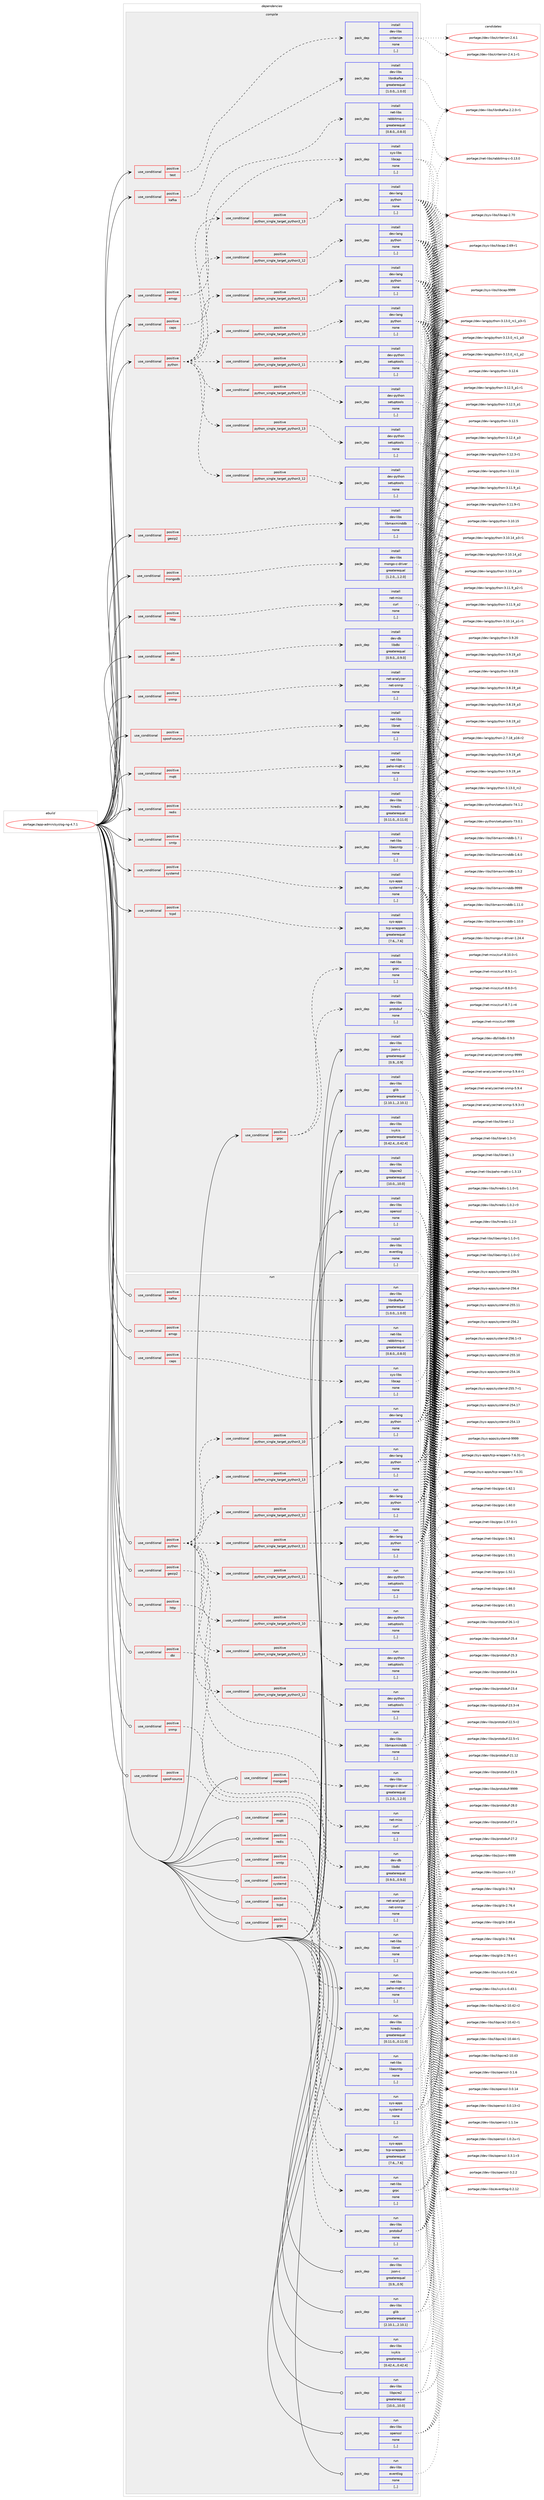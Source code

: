 digraph prolog {

# *************
# Graph options
# *************

newrank=true;
concentrate=true;
compound=true;
graph [rankdir=LR,fontname=Helvetica,fontsize=10,ranksep=1.5];#, ranksep=2.5, nodesep=0.2];
edge  [arrowhead=vee];
node  [fontname=Helvetica,fontsize=10];

# **********
# The ebuild
# **********

subgraph cluster_leftcol {
color=gray;
label=<<i>ebuild</i>>;
id [label="portage://app-admin/syslog-ng-4.7.1", color=red, width=4, href="../app-admin/syslog-ng-4.7.1.svg"];
}

# ****************
# The dependencies
# ****************

subgraph cluster_midcol {
color=gray;
label=<<i>dependencies</i>>;
subgraph cluster_compile {
fillcolor="#eeeeee";
style=filled;
label=<<i>compile</i>>;
subgraph cond131234 {
dependency499103 [label=<<TABLE BORDER="0" CELLBORDER="1" CELLSPACING="0" CELLPADDING="4"><TR><TD ROWSPAN="3" CELLPADDING="10">use_conditional</TD></TR><TR><TD>positive</TD></TR><TR><TD>amqp</TD></TR></TABLE>>, shape=none, color=red];
subgraph pack364250 {
dependency499104 [label=<<TABLE BORDER="0" CELLBORDER="1" CELLSPACING="0" CELLPADDING="4" WIDTH="220"><TR><TD ROWSPAN="6" CELLPADDING="30">pack_dep</TD></TR><TR><TD WIDTH="110">install</TD></TR><TR><TD>net-libs</TD></TR><TR><TD>rabbitmq-c</TD></TR><TR><TD>greaterequal</TD></TR><TR><TD>[0.8.0,,,0.8.0]</TD></TR></TABLE>>, shape=none, color=blue];
}
dependency499103:e -> dependency499104:w [weight=20,style="dashed",arrowhead="vee"];
}
id:e -> dependency499103:w [weight=20,style="solid",arrowhead="vee"];
subgraph cond131235 {
dependency499105 [label=<<TABLE BORDER="0" CELLBORDER="1" CELLSPACING="0" CELLPADDING="4"><TR><TD ROWSPAN="3" CELLPADDING="10">use_conditional</TD></TR><TR><TD>positive</TD></TR><TR><TD>caps</TD></TR></TABLE>>, shape=none, color=red];
subgraph pack364251 {
dependency499106 [label=<<TABLE BORDER="0" CELLBORDER="1" CELLSPACING="0" CELLPADDING="4" WIDTH="220"><TR><TD ROWSPAN="6" CELLPADDING="30">pack_dep</TD></TR><TR><TD WIDTH="110">install</TD></TR><TR><TD>sys-libs</TD></TR><TR><TD>libcap</TD></TR><TR><TD>none</TD></TR><TR><TD>[,,]</TD></TR></TABLE>>, shape=none, color=blue];
}
dependency499105:e -> dependency499106:w [weight=20,style="dashed",arrowhead="vee"];
}
id:e -> dependency499105:w [weight=20,style="solid",arrowhead="vee"];
subgraph cond131236 {
dependency499107 [label=<<TABLE BORDER="0" CELLBORDER="1" CELLSPACING="0" CELLPADDING="4"><TR><TD ROWSPAN="3" CELLPADDING="10">use_conditional</TD></TR><TR><TD>positive</TD></TR><TR><TD>dbi</TD></TR></TABLE>>, shape=none, color=red];
subgraph pack364252 {
dependency499108 [label=<<TABLE BORDER="0" CELLBORDER="1" CELLSPACING="0" CELLPADDING="4" WIDTH="220"><TR><TD ROWSPAN="6" CELLPADDING="30">pack_dep</TD></TR><TR><TD WIDTH="110">install</TD></TR><TR><TD>dev-db</TD></TR><TR><TD>libdbi</TD></TR><TR><TD>greaterequal</TD></TR><TR><TD>[0.9.0,,,0.9.0]</TD></TR></TABLE>>, shape=none, color=blue];
}
dependency499107:e -> dependency499108:w [weight=20,style="dashed",arrowhead="vee"];
}
id:e -> dependency499107:w [weight=20,style="solid",arrowhead="vee"];
subgraph cond131237 {
dependency499109 [label=<<TABLE BORDER="0" CELLBORDER="1" CELLSPACING="0" CELLPADDING="4"><TR><TD ROWSPAN="3" CELLPADDING="10">use_conditional</TD></TR><TR><TD>positive</TD></TR><TR><TD>geoip2</TD></TR></TABLE>>, shape=none, color=red];
subgraph pack364253 {
dependency499110 [label=<<TABLE BORDER="0" CELLBORDER="1" CELLSPACING="0" CELLPADDING="4" WIDTH="220"><TR><TD ROWSPAN="6" CELLPADDING="30">pack_dep</TD></TR><TR><TD WIDTH="110">install</TD></TR><TR><TD>dev-libs</TD></TR><TR><TD>libmaxminddb</TD></TR><TR><TD>none</TD></TR><TR><TD>[,,]</TD></TR></TABLE>>, shape=none, color=blue];
}
dependency499109:e -> dependency499110:w [weight=20,style="dashed",arrowhead="vee"];
}
id:e -> dependency499109:w [weight=20,style="solid",arrowhead="vee"];
subgraph cond131238 {
dependency499111 [label=<<TABLE BORDER="0" CELLBORDER="1" CELLSPACING="0" CELLPADDING="4"><TR><TD ROWSPAN="3" CELLPADDING="10">use_conditional</TD></TR><TR><TD>positive</TD></TR><TR><TD>grpc</TD></TR></TABLE>>, shape=none, color=red];
subgraph pack364254 {
dependency499112 [label=<<TABLE BORDER="0" CELLBORDER="1" CELLSPACING="0" CELLPADDING="4" WIDTH="220"><TR><TD ROWSPAN="6" CELLPADDING="30">pack_dep</TD></TR><TR><TD WIDTH="110">install</TD></TR><TR><TD>dev-libs</TD></TR><TR><TD>protobuf</TD></TR><TR><TD>none</TD></TR><TR><TD>[,,]</TD></TR></TABLE>>, shape=none, color=blue];
}
dependency499111:e -> dependency499112:w [weight=20,style="dashed",arrowhead="vee"];
subgraph pack364255 {
dependency499113 [label=<<TABLE BORDER="0" CELLBORDER="1" CELLSPACING="0" CELLPADDING="4" WIDTH="220"><TR><TD ROWSPAN="6" CELLPADDING="30">pack_dep</TD></TR><TR><TD WIDTH="110">install</TD></TR><TR><TD>net-libs</TD></TR><TR><TD>grpc</TD></TR><TR><TD>none</TD></TR><TR><TD>[,,]</TD></TR></TABLE>>, shape=none, color=blue];
}
dependency499111:e -> dependency499113:w [weight=20,style="dashed",arrowhead="vee"];
}
id:e -> dependency499111:w [weight=20,style="solid",arrowhead="vee"];
subgraph cond131239 {
dependency499114 [label=<<TABLE BORDER="0" CELLBORDER="1" CELLSPACING="0" CELLPADDING="4"><TR><TD ROWSPAN="3" CELLPADDING="10">use_conditional</TD></TR><TR><TD>positive</TD></TR><TR><TD>http</TD></TR></TABLE>>, shape=none, color=red];
subgraph pack364256 {
dependency499115 [label=<<TABLE BORDER="0" CELLBORDER="1" CELLSPACING="0" CELLPADDING="4" WIDTH="220"><TR><TD ROWSPAN="6" CELLPADDING="30">pack_dep</TD></TR><TR><TD WIDTH="110">install</TD></TR><TR><TD>net-misc</TD></TR><TR><TD>curl</TD></TR><TR><TD>none</TD></TR><TR><TD>[,,]</TD></TR></TABLE>>, shape=none, color=blue];
}
dependency499114:e -> dependency499115:w [weight=20,style="dashed",arrowhead="vee"];
}
id:e -> dependency499114:w [weight=20,style="solid",arrowhead="vee"];
subgraph cond131240 {
dependency499116 [label=<<TABLE BORDER="0" CELLBORDER="1" CELLSPACING="0" CELLPADDING="4"><TR><TD ROWSPAN="3" CELLPADDING="10">use_conditional</TD></TR><TR><TD>positive</TD></TR><TR><TD>kafka</TD></TR></TABLE>>, shape=none, color=red];
subgraph pack364257 {
dependency499117 [label=<<TABLE BORDER="0" CELLBORDER="1" CELLSPACING="0" CELLPADDING="4" WIDTH="220"><TR><TD ROWSPAN="6" CELLPADDING="30">pack_dep</TD></TR><TR><TD WIDTH="110">install</TD></TR><TR><TD>dev-libs</TD></TR><TR><TD>librdkafka</TD></TR><TR><TD>greaterequal</TD></TR><TR><TD>[1.0.0,,,1.0.0]</TD></TR></TABLE>>, shape=none, color=blue];
}
dependency499116:e -> dependency499117:w [weight=20,style="dashed",arrowhead="vee"];
}
id:e -> dependency499116:w [weight=20,style="solid",arrowhead="vee"];
subgraph cond131241 {
dependency499118 [label=<<TABLE BORDER="0" CELLBORDER="1" CELLSPACING="0" CELLPADDING="4"><TR><TD ROWSPAN="3" CELLPADDING="10">use_conditional</TD></TR><TR><TD>positive</TD></TR><TR><TD>mongodb</TD></TR></TABLE>>, shape=none, color=red];
subgraph pack364258 {
dependency499119 [label=<<TABLE BORDER="0" CELLBORDER="1" CELLSPACING="0" CELLPADDING="4" WIDTH="220"><TR><TD ROWSPAN="6" CELLPADDING="30">pack_dep</TD></TR><TR><TD WIDTH="110">install</TD></TR><TR><TD>dev-libs</TD></TR><TR><TD>mongo-c-driver</TD></TR><TR><TD>greaterequal</TD></TR><TR><TD>[1.2.0,,,1.2.0]</TD></TR></TABLE>>, shape=none, color=blue];
}
dependency499118:e -> dependency499119:w [weight=20,style="dashed",arrowhead="vee"];
}
id:e -> dependency499118:w [weight=20,style="solid",arrowhead="vee"];
subgraph cond131242 {
dependency499120 [label=<<TABLE BORDER="0" CELLBORDER="1" CELLSPACING="0" CELLPADDING="4"><TR><TD ROWSPAN="3" CELLPADDING="10">use_conditional</TD></TR><TR><TD>positive</TD></TR><TR><TD>mqtt</TD></TR></TABLE>>, shape=none, color=red];
subgraph pack364259 {
dependency499121 [label=<<TABLE BORDER="0" CELLBORDER="1" CELLSPACING="0" CELLPADDING="4" WIDTH="220"><TR><TD ROWSPAN="6" CELLPADDING="30">pack_dep</TD></TR><TR><TD WIDTH="110">install</TD></TR><TR><TD>net-libs</TD></TR><TR><TD>paho-mqtt-c</TD></TR><TR><TD>none</TD></TR><TR><TD>[,,]</TD></TR></TABLE>>, shape=none, color=blue];
}
dependency499120:e -> dependency499121:w [weight=20,style="dashed",arrowhead="vee"];
}
id:e -> dependency499120:w [weight=20,style="solid",arrowhead="vee"];
subgraph cond131243 {
dependency499122 [label=<<TABLE BORDER="0" CELLBORDER="1" CELLSPACING="0" CELLPADDING="4"><TR><TD ROWSPAN="3" CELLPADDING="10">use_conditional</TD></TR><TR><TD>positive</TD></TR><TR><TD>python</TD></TR></TABLE>>, shape=none, color=red];
subgraph cond131244 {
dependency499123 [label=<<TABLE BORDER="0" CELLBORDER="1" CELLSPACING="0" CELLPADDING="4"><TR><TD ROWSPAN="3" CELLPADDING="10">use_conditional</TD></TR><TR><TD>positive</TD></TR><TR><TD>python_single_target_python3_10</TD></TR></TABLE>>, shape=none, color=red];
subgraph pack364260 {
dependency499124 [label=<<TABLE BORDER="0" CELLBORDER="1" CELLSPACING="0" CELLPADDING="4" WIDTH="220"><TR><TD ROWSPAN="6" CELLPADDING="30">pack_dep</TD></TR><TR><TD WIDTH="110">install</TD></TR><TR><TD>dev-lang</TD></TR><TR><TD>python</TD></TR><TR><TD>none</TD></TR><TR><TD>[,,]</TD></TR></TABLE>>, shape=none, color=blue];
}
dependency499123:e -> dependency499124:w [weight=20,style="dashed",arrowhead="vee"];
}
dependency499122:e -> dependency499123:w [weight=20,style="dashed",arrowhead="vee"];
subgraph cond131245 {
dependency499125 [label=<<TABLE BORDER="0" CELLBORDER="1" CELLSPACING="0" CELLPADDING="4"><TR><TD ROWSPAN="3" CELLPADDING="10">use_conditional</TD></TR><TR><TD>positive</TD></TR><TR><TD>python_single_target_python3_11</TD></TR></TABLE>>, shape=none, color=red];
subgraph pack364261 {
dependency499126 [label=<<TABLE BORDER="0" CELLBORDER="1" CELLSPACING="0" CELLPADDING="4" WIDTH="220"><TR><TD ROWSPAN="6" CELLPADDING="30">pack_dep</TD></TR><TR><TD WIDTH="110">install</TD></TR><TR><TD>dev-lang</TD></TR><TR><TD>python</TD></TR><TR><TD>none</TD></TR><TR><TD>[,,]</TD></TR></TABLE>>, shape=none, color=blue];
}
dependency499125:e -> dependency499126:w [weight=20,style="dashed",arrowhead="vee"];
}
dependency499122:e -> dependency499125:w [weight=20,style="dashed",arrowhead="vee"];
subgraph cond131246 {
dependency499127 [label=<<TABLE BORDER="0" CELLBORDER="1" CELLSPACING="0" CELLPADDING="4"><TR><TD ROWSPAN="3" CELLPADDING="10">use_conditional</TD></TR><TR><TD>positive</TD></TR><TR><TD>python_single_target_python3_12</TD></TR></TABLE>>, shape=none, color=red];
subgraph pack364262 {
dependency499128 [label=<<TABLE BORDER="0" CELLBORDER="1" CELLSPACING="0" CELLPADDING="4" WIDTH="220"><TR><TD ROWSPAN="6" CELLPADDING="30">pack_dep</TD></TR><TR><TD WIDTH="110">install</TD></TR><TR><TD>dev-lang</TD></TR><TR><TD>python</TD></TR><TR><TD>none</TD></TR><TR><TD>[,,]</TD></TR></TABLE>>, shape=none, color=blue];
}
dependency499127:e -> dependency499128:w [weight=20,style="dashed",arrowhead="vee"];
}
dependency499122:e -> dependency499127:w [weight=20,style="dashed",arrowhead="vee"];
subgraph cond131247 {
dependency499129 [label=<<TABLE BORDER="0" CELLBORDER="1" CELLSPACING="0" CELLPADDING="4"><TR><TD ROWSPAN="3" CELLPADDING="10">use_conditional</TD></TR><TR><TD>positive</TD></TR><TR><TD>python_single_target_python3_13</TD></TR></TABLE>>, shape=none, color=red];
subgraph pack364263 {
dependency499130 [label=<<TABLE BORDER="0" CELLBORDER="1" CELLSPACING="0" CELLPADDING="4" WIDTH="220"><TR><TD ROWSPAN="6" CELLPADDING="30">pack_dep</TD></TR><TR><TD WIDTH="110">install</TD></TR><TR><TD>dev-lang</TD></TR><TR><TD>python</TD></TR><TR><TD>none</TD></TR><TR><TD>[,,]</TD></TR></TABLE>>, shape=none, color=blue];
}
dependency499129:e -> dependency499130:w [weight=20,style="dashed",arrowhead="vee"];
}
dependency499122:e -> dependency499129:w [weight=20,style="dashed",arrowhead="vee"];
subgraph cond131248 {
dependency499131 [label=<<TABLE BORDER="0" CELLBORDER="1" CELLSPACING="0" CELLPADDING="4"><TR><TD ROWSPAN="3" CELLPADDING="10">use_conditional</TD></TR><TR><TD>positive</TD></TR><TR><TD>python_single_target_python3_10</TD></TR></TABLE>>, shape=none, color=red];
subgraph pack364264 {
dependency499132 [label=<<TABLE BORDER="0" CELLBORDER="1" CELLSPACING="0" CELLPADDING="4" WIDTH="220"><TR><TD ROWSPAN="6" CELLPADDING="30">pack_dep</TD></TR><TR><TD WIDTH="110">install</TD></TR><TR><TD>dev-python</TD></TR><TR><TD>setuptools</TD></TR><TR><TD>none</TD></TR><TR><TD>[,,]</TD></TR></TABLE>>, shape=none, color=blue];
}
dependency499131:e -> dependency499132:w [weight=20,style="dashed",arrowhead="vee"];
}
dependency499122:e -> dependency499131:w [weight=20,style="dashed",arrowhead="vee"];
subgraph cond131249 {
dependency499133 [label=<<TABLE BORDER="0" CELLBORDER="1" CELLSPACING="0" CELLPADDING="4"><TR><TD ROWSPAN="3" CELLPADDING="10">use_conditional</TD></TR><TR><TD>positive</TD></TR><TR><TD>python_single_target_python3_11</TD></TR></TABLE>>, shape=none, color=red];
subgraph pack364265 {
dependency499134 [label=<<TABLE BORDER="0" CELLBORDER="1" CELLSPACING="0" CELLPADDING="4" WIDTH="220"><TR><TD ROWSPAN="6" CELLPADDING="30">pack_dep</TD></TR><TR><TD WIDTH="110">install</TD></TR><TR><TD>dev-python</TD></TR><TR><TD>setuptools</TD></TR><TR><TD>none</TD></TR><TR><TD>[,,]</TD></TR></TABLE>>, shape=none, color=blue];
}
dependency499133:e -> dependency499134:w [weight=20,style="dashed",arrowhead="vee"];
}
dependency499122:e -> dependency499133:w [weight=20,style="dashed",arrowhead="vee"];
subgraph cond131250 {
dependency499135 [label=<<TABLE BORDER="0" CELLBORDER="1" CELLSPACING="0" CELLPADDING="4"><TR><TD ROWSPAN="3" CELLPADDING="10">use_conditional</TD></TR><TR><TD>positive</TD></TR><TR><TD>python_single_target_python3_12</TD></TR></TABLE>>, shape=none, color=red];
subgraph pack364266 {
dependency499136 [label=<<TABLE BORDER="0" CELLBORDER="1" CELLSPACING="0" CELLPADDING="4" WIDTH="220"><TR><TD ROWSPAN="6" CELLPADDING="30">pack_dep</TD></TR><TR><TD WIDTH="110">install</TD></TR><TR><TD>dev-python</TD></TR><TR><TD>setuptools</TD></TR><TR><TD>none</TD></TR><TR><TD>[,,]</TD></TR></TABLE>>, shape=none, color=blue];
}
dependency499135:e -> dependency499136:w [weight=20,style="dashed",arrowhead="vee"];
}
dependency499122:e -> dependency499135:w [weight=20,style="dashed",arrowhead="vee"];
subgraph cond131251 {
dependency499137 [label=<<TABLE BORDER="0" CELLBORDER="1" CELLSPACING="0" CELLPADDING="4"><TR><TD ROWSPAN="3" CELLPADDING="10">use_conditional</TD></TR><TR><TD>positive</TD></TR><TR><TD>python_single_target_python3_13</TD></TR></TABLE>>, shape=none, color=red];
subgraph pack364267 {
dependency499138 [label=<<TABLE BORDER="0" CELLBORDER="1" CELLSPACING="0" CELLPADDING="4" WIDTH="220"><TR><TD ROWSPAN="6" CELLPADDING="30">pack_dep</TD></TR><TR><TD WIDTH="110">install</TD></TR><TR><TD>dev-python</TD></TR><TR><TD>setuptools</TD></TR><TR><TD>none</TD></TR><TR><TD>[,,]</TD></TR></TABLE>>, shape=none, color=blue];
}
dependency499137:e -> dependency499138:w [weight=20,style="dashed",arrowhead="vee"];
}
dependency499122:e -> dependency499137:w [weight=20,style="dashed",arrowhead="vee"];
}
id:e -> dependency499122:w [weight=20,style="solid",arrowhead="vee"];
subgraph cond131252 {
dependency499139 [label=<<TABLE BORDER="0" CELLBORDER="1" CELLSPACING="0" CELLPADDING="4"><TR><TD ROWSPAN="3" CELLPADDING="10">use_conditional</TD></TR><TR><TD>positive</TD></TR><TR><TD>redis</TD></TR></TABLE>>, shape=none, color=red];
subgraph pack364268 {
dependency499140 [label=<<TABLE BORDER="0" CELLBORDER="1" CELLSPACING="0" CELLPADDING="4" WIDTH="220"><TR><TD ROWSPAN="6" CELLPADDING="30">pack_dep</TD></TR><TR><TD WIDTH="110">install</TD></TR><TR><TD>dev-libs</TD></TR><TR><TD>hiredis</TD></TR><TR><TD>greaterequal</TD></TR><TR><TD>[0.11.0,,,0.11.0]</TD></TR></TABLE>>, shape=none, color=blue];
}
dependency499139:e -> dependency499140:w [weight=20,style="dashed",arrowhead="vee"];
}
id:e -> dependency499139:w [weight=20,style="solid",arrowhead="vee"];
subgraph cond131253 {
dependency499141 [label=<<TABLE BORDER="0" CELLBORDER="1" CELLSPACING="0" CELLPADDING="4"><TR><TD ROWSPAN="3" CELLPADDING="10">use_conditional</TD></TR><TR><TD>positive</TD></TR><TR><TD>smtp</TD></TR></TABLE>>, shape=none, color=red];
subgraph pack364269 {
dependency499142 [label=<<TABLE BORDER="0" CELLBORDER="1" CELLSPACING="0" CELLPADDING="4" WIDTH="220"><TR><TD ROWSPAN="6" CELLPADDING="30">pack_dep</TD></TR><TR><TD WIDTH="110">install</TD></TR><TR><TD>net-libs</TD></TR><TR><TD>libesmtp</TD></TR><TR><TD>none</TD></TR><TR><TD>[,,]</TD></TR></TABLE>>, shape=none, color=blue];
}
dependency499141:e -> dependency499142:w [weight=20,style="dashed",arrowhead="vee"];
}
id:e -> dependency499141:w [weight=20,style="solid",arrowhead="vee"];
subgraph cond131254 {
dependency499143 [label=<<TABLE BORDER="0" CELLBORDER="1" CELLSPACING="0" CELLPADDING="4"><TR><TD ROWSPAN="3" CELLPADDING="10">use_conditional</TD></TR><TR><TD>positive</TD></TR><TR><TD>snmp</TD></TR></TABLE>>, shape=none, color=red];
subgraph pack364270 {
dependency499144 [label=<<TABLE BORDER="0" CELLBORDER="1" CELLSPACING="0" CELLPADDING="4" WIDTH="220"><TR><TD ROWSPAN="6" CELLPADDING="30">pack_dep</TD></TR><TR><TD WIDTH="110">install</TD></TR><TR><TD>net-analyzer</TD></TR><TR><TD>net-snmp</TD></TR><TR><TD>none</TD></TR><TR><TD>[,,]</TD></TR></TABLE>>, shape=none, color=blue];
}
dependency499143:e -> dependency499144:w [weight=20,style="dashed",arrowhead="vee"];
}
id:e -> dependency499143:w [weight=20,style="solid",arrowhead="vee"];
subgraph cond131255 {
dependency499145 [label=<<TABLE BORDER="0" CELLBORDER="1" CELLSPACING="0" CELLPADDING="4"><TR><TD ROWSPAN="3" CELLPADDING="10">use_conditional</TD></TR><TR><TD>positive</TD></TR><TR><TD>spoof-source</TD></TR></TABLE>>, shape=none, color=red];
subgraph pack364271 {
dependency499146 [label=<<TABLE BORDER="0" CELLBORDER="1" CELLSPACING="0" CELLPADDING="4" WIDTH="220"><TR><TD ROWSPAN="6" CELLPADDING="30">pack_dep</TD></TR><TR><TD WIDTH="110">install</TD></TR><TR><TD>net-libs</TD></TR><TR><TD>libnet</TD></TR><TR><TD>none</TD></TR><TR><TD>[,,]</TD></TR></TABLE>>, shape=none, color=blue];
}
dependency499145:e -> dependency499146:w [weight=20,style="dashed",arrowhead="vee"];
}
id:e -> dependency499145:w [weight=20,style="solid",arrowhead="vee"];
subgraph cond131256 {
dependency499147 [label=<<TABLE BORDER="0" CELLBORDER="1" CELLSPACING="0" CELLPADDING="4"><TR><TD ROWSPAN="3" CELLPADDING="10">use_conditional</TD></TR><TR><TD>positive</TD></TR><TR><TD>systemd</TD></TR></TABLE>>, shape=none, color=red];
subgraph pack364272 {
dependency499148 [label=<<TABLE BORDER="0" CELLBORDER="1" CELLSPACING="0" CELLPADDING="4" WIDTH="220"><TR><TD ROWSPAN="6" CELLPADDING="30">pack_dep</TD></TR><TR><TD WIDTH="110">install</TD></TR><TR><TD>sys-apps</TD></TR><TR><TD>systemd</TD></TR><TR><TD>none</TD></TR><TR><TD>[,,]</TD></TR></TABLE>>, shape=none, color=blue];
}
dependency499147:e -> dependency499148:w [weight=20,style="dashed",arrowhead="vee"];
}
id:e -> dependency499147:w [weight=20,style="solid",arrowhead="vee"];
subgraph cond131257 {
dependency499149 [label=<<TABLE BORDER="0" CELLBORDER="1" CELLSPACING="0" CELLPADDING="4"><TR><TD ROWSPAN="3" CELLPADDING="10">use_conditional</TD></TR><TR><TD>positive</TD></TR><TR><TD>tcpd</TD></TR></TABLE>>, shape=none, color=red];
subgraph pack364273 {
dependency499150 [label=<<TABLE BORDER="0" CELLBORDER="1" CELLSPACING="0" CELLPADDING="4" WIDTH="220"><TR><TD ROWSPAN="6" CELLPADDING="30">pack_dep</TD></TR><TR><TD WIDTH="110">install</TD></TR><TR><TD>sys-apps</TD></TR><TR><TD>tcp-wrappers</TD></TR><TR><TD>greaterequal</TD></TR><TR><TD>[7.6,,,7.6]</TD></TR></TABLE>>, shape=none, color=blue];
}
dependency499149:e -> dependency499150:w [weight=20,style="dashed",arrowhead="vee"];
}
id:e -> dependency499149:w [weight=20,style="solid",arrowhead="vee"];
subgraph cond131258 {
dependency499151 [label=<<TABLE BORDER="0" CELLBORDER="1" CELLSPACING="0" CELLPADDING="4"><TR><TD ROWSPAN="3" CELLPADDING="10">use_conditional</TD></TR><TR><TD>positive</TD></TR><TR><TD>test</TD></TR></TABLE>>, shape=none, color=red];
subgraph pack364274 {
dependency499152 [label=<<TABLE BORDER="0" CELLBORDER="1" CELLSPACING="0" CELLPADDING="4" WIDTH="220"><TR><TD ROWSPAN="6" CELLPADDING="30">pack_dep</TD></TR><TR><TD WIDTH="110">install</TD></TR><TR><TD>dev-libs</TD></TR><TR><TD>criterion</TD></TR><TR><TD>none</TD></TR><TR><TD>[,,]</TD></TR></TABLE>>, shape=none, color=blue];
}
dependency499151:e -> dependency499152:w [weight=20,style="dashed",arrowhead="vee"];
}
id:e -> dependency499151:w [weight=20,style="solid",arrowhead="vee"];
subgraph pack364275 {
dependency499153 [label=<<TABLE BORDER="0" CELLBORDER="1" CELLSPACING="0" CELLPADDING="4" WIDTH="220"><TR><TD ROWSPAN="6" CELLPADDING="30">pack_dep</TD></TR><TR><TD WIDTH="110">install</TD></TR><TR><TD>dev-libs</TD></TR><TR><TD>glib</TD></TR><TR><TD>greaterequal</TD></TR><TR><TD>[2.10.1,,,2.10.1]</TD></TR></TABLE>>, shape=none, color=blue];
}
id:e -> dependency499153:w [weight=20,style="solid",arrowhead="vee"];
subgraph pack364276 {
dependency499154 [label=<<TABLE BORDER="0" CELLBORDER="1" CELLSPACING="0" CELLPADDING="4" WIDTH="220"><TR><TD ROWSPAN="6" CELLPADDING="30">pack_dep</TD></TR><TR><TD WIDTH="110">install</TD></TR><TR><TD>dev-libs</TD></TR><TR><TD>ivykis</TD></TR><TR><TD>greaterequal</TD></TR><TR><TD>[0.42.4,,,0.42.4]</TD></TR></TABLE>>, shape=none, color=blue];
}
id:e -> dependency499154:w [weight=20,style="solid",arrowhead="vee"];
subgraph pack364277 {
dependency499155 [label=<<TABLE BORDER="0" CELLBORDER="1" CELLSPACING="0" CELLPADDING="4" WIDTH="220"><TR><TD ROWSPAN="6" CELLPADDING="30">pack_dep</TD></TR><TR><TD WIDTH="110">install</TD></TR><TR><TD>dev-libs</TD></TR><TR><TD>json-c</TD></TR><TR><TD>greaterequal</TD></TR><TR><TD>[0.9,,,0.9]</TD></TR></TABLE>>, shape=none, color=blue];
}
id:e -> dependency499155:w [weight=20,style="solid",arrowhead="vee"];
subgraph pack364278 {
dependency499156 [label=<<TABLE BORDER="0" CELLBORDER="1" CELLSPACING="0" CELLPADDING="4" WIDTH="220"><TR><TD ROWSPAN="6" CELLPADDING="30">pack_dep</TD></TR><TR><TD WIDTH="110">install</TD></TR><TR><TD>dev-libs</TD></TR><TR><TD>libpcre2</TD></TR><TR><TD>greaterequal</TD></TR><TR><TD>[10.0,,,10.0]</TD></TR></TABLE>>, shape=none, color=blue];
}
id:e -> dependency499156:w [weight=20,style="solid",arrowhead="vee"];
subgraph pack364279 {
dependency499157 [label=<<TABLE BORDER="0" CELLBORDER="1" CELLSPACING="0" CELLPADDING="4" WIDTH="220"><TR><TD ROWSPAN="6" CELLPADDING="30">pack_dep</TD></TR><TR><TD WIDTH="110">install</TD></TR><TR><TD>dev-libs</TD></TR><TR><TD>openssl</TD></TR><TR><TD>none</TD></TR><TR><TD>[,,]</TD></TR></TABLE>>, shape=none, color=blue];
}
id:e -> dependency499157:w [weight=20,style="solid",arrowhead="vee"];
subgraph pack364280 {
dependency499158 [label=<<TABLE BORDER="0" CELLBORDER="1" CELLSPACING="0" CELLPADDING="4" WIDTH="220"><TR><TD ROWSPAN="6" CELLPADDING="30">pack_dep</TD></TR><TR><TD WIDTH="110">install</TD></TR><TR><TD>dev-libs</TD></TR><TR><TD>eventlog</TD></TR><TR><TD>none</TD></TR><TR><TD>[,,]</TD></TR></TABLE>>, shape=none, color=blue];
}
id:e -> dependency499158:w [weight=20,style="solid",arrowhead="vee"];
}
subgraph cluster_compileandrun {
fillcolor="#eeeeee";
style=filled;
label=<<i>compile and run</i>>;
}
subgraph cluster_run {
fillcolor="#eeeeee";
style=filled;
label=<<i>run</i>>;
subgraph cond131259 {
dependency499159 [label=<<TABLE BORDER="0" CELLBORDER="1" CELLSPACING="0" CELLPADDING="4"><TR><TD ROWSPAN="3" CELLPADDING="10">use_conditional</TD></TR><TR><TD>positive</TD></TR><TR><TD>amqp</TD></TR></TABLE>>, shape=none, color=red];
subgraph pack364281 {
dependency499160 [label=<<TABLE BORDER="0" CELLBORDER="1" CELLSPACING="0" CELLPADDING="4" WIDTH="220"><TR><TD ROWSPAN="6" CELLPADDING="30">pack_dep</TD></TR><TR><TD WIDTH="110">run</TD></TR><TR><TD>net-libs</TD></TR><TR><TD>rabbitmq-c</TD></TR><TR><TD>greaterequal</TD></TR><TR><TD>[0.8.0,,,0.8.0]</TD></TR></TABLE>>, shape=none, color=blue];
}
dependency499159:e -> dependency499160:w [weight=20,style="dashed",arrowhead="vee"];
}
id:e -> dependency499159:w [weight=20,style="solid",arrowhead="odot"];
subgraph cond131260 {
dependency499161 [label=<<TABLE BORDER="0" CELLBORDER="1" CELLSPACING="0" CELLPADDING="4"><TR><TD ROWSPAN="3" CELLPADDING="10">use_conditional</TD></TR><TR><TD>positive</TD></TR><TR><TD>caps</TD></TR></TABLE>>, shape=none, color=red];
subgraph pack364282 {
dependency499162 [label=<<TABLE BORDER="0" CELLBORDER="1" CELLSPACING="0" CELLPADDING="4" WIDTH="220"><TR><TD ROWSPAN="6" CELLPADDING="30">pack_dep</TD></TR><TR><TD WIDTH="110">run</TD></TR><TR><TD>sys-libs</TD></TR><TR><TD>libcap</TD></TR><TR><TD>none</TD></TR><TR><TD>[,,]</TD></TR></TABLE>>, shape=none, color=blue];
}
dependency499161:e -> dependency499162:w [weight=20,style="dashed",arrowhead="vee"];
}
id:e -> dependency499161:w [weight=20,style="solid",arrowhead="odot"];
subgraph cond131261 {
dependency499163 [label=<<TABLE BORDER="0" CELLBORDER="1" CELLSPACING="0" CELLPADDING="4"><TR><TD ROWSPAN="3" CELLPADDING="10">use_conditional</TD></TR><TR><TD>positive</TD></TR><TR><TD>dbi</TD></TR></TABLE>>, shape=none, color=red];
subgraph pack364283 {
dependency499164 [label=<<TABLE BORDER="0" CELLBORDER="1" CELLSPACING="0" CELLPADDING="4" WIDTH="220"><TR><TD ROWSPAN="6" CELLPADDING="30">pack_dep</TD></TR><TR><TD WIDTH="110">run</TD></TR><TR><TD>dev-db</TD></TR><TR><TD>libdbi</TD></TR><TR><TD>greaterequal</TD></TR><TR><TD>[0.9.0,,,0.9.0]</TD></TR></TABLE>>, shape=none, color=blue];
}
dependency499163:e -> dependency499164:w [weight=20,style="dashed",arrowhead="vee"];
}
id:e -> dependency499163:w [weight=20,style="solid",arrowhead="odot"];
subgraph cond131262 {
dependency499165 [label=<<TABLE BORDER="0" CELLBORDER="1" CELLSPACING="0" CELLPADDING="4"><TR><TD ROWSPAN="3" CELLPADDING="10">use_conditional</TD></TR><TR><TD>positive</TD></TR><TR><TD>geoip2</TD></TR></TABLE>>, shape=none, color=red];
subgraph pack364284 {
dependency499166 [label=<<TABLE BORDER="0" CELLBORDER="1" CELLSPACING="0" CELLPADDING="4" WIDTH="220"><TR><TD ROWSPAN="6" CELLPADDING="30">pack_dep</TD></TR><TR><TD WIDTH="110">run</TD></TR><TR><TD>dev-libs</TD></TR><TR><TD>libmaxminddb</TD></TR><TR><TD>none</TD></TR><TR><TD>[,,]</TD></TR></TABLE>>, shape=none, color=blue];
}
dependency499165:e -> dependency499166:w [weight=20,style="dashed",arrowhead="vee"];
}
id:e -> dependency499165:w [weight=20,style="solid",arrowhead="odot"];
subgraph cond131263 {
dependency499167 [label=<<TABLE BORDER="0" CELLBORDER="1" CELLSPACING="0" CELLPADDING="4"><TR><TD ROWSPAN="3" CELLPADDING="10">use_conditional</TD></TR><TR><TD>positive</TD></TR><TR><TD>grpc</TD></TR></TABLE>>, shape=none, color=red];
subgraph pack364285 {
dependency499168 [label=<<TABLE BORDER="0" CELLBORDER="1" CELLSPACING="0" CELLPADDING="4" WIDTH="220"><TR><TD ROWSPAN="6" CELLPADDING="30">pack_dep</TD></TR><TR><TD WIDTH="110">run</TD></TR><TR><TD>dev-libs</TD></TR><TR><TD>protobuf</TD></TR><TR><TD>none</TD></TR><TR><TD>[,,]</TD></TR></TABLE>>, shape=none, color=blue];
}
dependency499167:e -> dependency499168:w [weight=20,style="dashed",arrowhead="vee"];
subgraph pack364286 {
dependency499169 [label=<<TABLE BORDER="0" CELLBORDER="1" CELLSPACING="0" CELLPADDING="4" WIDTH="220"><TR><TD ROWSPAN="6" CELLPADDING="30">pack_dep</TD></TR><TR><TD WIDTH="110">run</TD></TR><TR><TD>net-libs</TD></TR><TR><TD>grpc</TD></TR><TR><TD>none</TD></TR><TR><TD>[,,]</TD></TR></TABLE>>, shape=none, color=blue];
}
dependency499167:e -> dependency499169:w [weight=20,style="dashed",arrowhead="vee"];
}
id:e -> dependency499167:w [weight=20,style="solid",arrowhead="odot"];
subgraph cond131264 {
dependency499170 [label=<<TABLE BORDER="0" CELLBORDER="1" CELLSPACING="0" CELLPADDING="4"><TR><TD ROWSPAN="3" CELLPADDING="10">use_conditional</TD></TR><TR><TD>positive</TD></TR><TR><TD>http</TD></TR></TABLE>>, shape=none, color=red];
subgraph pack364287 {
dependency499171 [label=<<TABLE BORDER="0" CELLBORDER="1" CELLSPACING="0" CELLPADDING="4" WIDTH="220"><TR><TD ROWSPAN="6" CELLPADDING="30">pack_dep</TD></TR><TR><TD WIDTH="110">run</TD></TR><TR><TD>net-misc</TD></TR><TR><TD>curl</TD></TR><TR><TD>none</TD></TR><TR><TD>[,,]</TD></TR></TABLE>>, shape=none, color=blue];
}
dependency499170:e -> dependency499171:w [weight=20,style="dashed",arrowhead="vee"];
}
id:e -> dependency499170:w [weight=20,style="solid",arrowhead="odot"];
subgraph cond131265 {
dependency499172 [label=<<TABLE BORDER="0" CELLBORDER="1" CELLSPACING="0" CELLPADDING="4"><TR><TD ROWSPAN="3" CELLPADDING="10">use_conditional</TD></TR><TR><TD>positive</TD></TR><TR><TD>kafka</TD></TR></TABLE>>, shape=none, color=red];
subgraph pack364288 {
dependency499173 [label=<<TABLE BORDER="0" CELLBORDER="1" CELLSPACING="0" CELLPADDING="4" WIDTH="220"><TR><TD ROWSPAN="6" CELLPADDING="30">pack_dep</TD></TR><TR><TD WIDTH="110">run</TD></TR><TR><TD>dev-libs</TD></TR><TR><TD>librdkafka</TD></TR><TR><TD>greaterequal</TD></TR><TR><TD>[1.0.0,,,1.0.0]</TD></TR></TABLE>>, shape=none, color=blue];
}
dependency499172:e -> dependency499173:w [weight=20,style="dashed",arrowhead="vee"];
}
id:e -> dependency499172:w [weight=20,style="solid",arrowhead="odot"];
subgraph cond131266 {
dependency499174 [label=<<TABLE BORDER="0" CELLBORDER="1" CELLSPACING="0" CELLPADDING="4"><TR><TD ROWSPAN="3" CELLPADDING="10">use_conditional</TD></TR><TR><TD>positive</TD></TR><TR><TD>mongodb</TD></TR></TABLE>>, shape=none, color=red];
subgraph pack364289 {
dependency499175 [label=<<TABLE BORDER="0" CELLBORDER="1" CELLSPACING="0" CELLPADDING="4" WIDTH="220"><TR><TD ROWSPAN="6" CELLPADDING="30">pack_dep</TD></TR><TR><TD WIDTH="110">run</TD></TR><TR><TD>dev-libs</TD></TR><TR><TD>mongo-c-driver</TD></TR><TR><TD>greaterequal</TD></TR><TR><TD>[1.2.0,,,1.2.0]</TD></TR></TABLE>>, shape=none, color=blue];
}
dependency499174:e -> dependency499175:w [weight=20,style="dashed",arrowhead="vee"];
}
id:e -> dependency499174:w [weight=20,style="solid",arrowhead="odot"];
subgraph cond131267 {
dependency499176 [label=<<TABLE BORDER="0" CELLBORDER="1" CELLSPACING="0" CELLPADDING="4"><TR><TD ROWSPAN="3" CELLPADDING="10">use_conditional</TD></TR><TR><TD>positive</TD></TR><TR><TD>mqtt</TD></TR></TABLE>>, shape=none, color=red];
subgraph pack364290 {
dependency499177 [label=<<TABLE BORDER="0" CELLBORDER="1" CELLSPACING="0" CELLPADDING="4" WIDTH="220"><TR><TD ROWSPAN="6" CELLPADDING="30">pack_dep</TD></TR><TR><TD WIDTH="110">run</TD></TR><TR><TD>net-libs</TD></TR><TR><TD>paho-mqtt-c</TD></TR><TR><TD>none</TD></TR><TR><TD>[,,]</TD></TR></TABLE>>, shape=none, color=blue];
}
dependency499176:e -> dependency499177:w [weight=20,style="dashed",arrowhead="vee"];
}
id:e -> dependency499176:w [weight=20,style="solid",arrowhead="odot"];
subgraph cond131268 {
dependency499178 [label=<<TABLE BORDER="0" CELLBORDER="1" CELLSPACING="0" CELLPADDING="4"><TR><TD ROWSPAN="3" CELLPADDING="10">use_conditional</TD></TR><TR><TD>positive</TD></TR><TR><TD>python</TD></TR></TABLE>>, shape=none, color=red];
subgraph cond131269 {
dependency499179 [label=<<TABLE BORDER="0" CELLBORDER="1" CELLSPACING="0" CELLPADDING="4"><TR><TD ROWSPAN="3" CELLPADDING="10">use_conditional</TD></TR><TR><TD>positive</TD></TR><TR><TD>python_single_target_python3_10</TD></TR></TABLE>>, shape=none, color=red];
subgraph pack364291 {
dependency499180 [label=<<TABLE BORDER="0" CELLBORDER="1" CELLSPACING="0" CELLPADDING="4" WIDTH="220"><TR><TD ROWSPAN="6" CELLPADDING="30">pack_dep</TD></TR><TR><TD WIDTH="110">run</TD></TR><TR><TD>dev-lang</TD></TR><TR><TD>python</TD></TR><TR><TD>none</TD></TR><TR><TD>[,,]</TD></TR></TABLE>>, shape=none, color=blue];
}
dependency499179:e -> dependency499180:w [weight=20,style="dashed",arrowhead="vee"];
}
dependency499178:e -> dependency499179:w [weight=20,style="dashed",arrowhead="vee"];
subgraph cond131270 {
dependency499181 [label=<<TABLE BORDER="0" CELLBORDER="1" CELLSPACING="0" CELLPADDING="4"><TR><TD ROWSPAN="3" CELLPADDING="10">use_conditional</TD></TR><TR><TD>positive</TD></TR><TR><TD>python_single_target_python3_11</TD></TR></TABLE>>, shape=none, color=red];
subgraph pack364292 {
dependency499182 [label=<<TABLE BORDER="0" CELLBORDER="1" CELLSPACING="0" CELLPADDING="4" WIDTH="220"><TR><TD ROWSPAN="6" CELLPADDING="30">pack_dep</TD></TR><TR><TD WIDTH="110">run</TD></TR><TR><TD>dev-lang</TD></TR><TR><TD>python</TD></TR><TR><TD>none</TD></TR><TR><TD>[,,]</TD></TR></TABLE>>, shape=none, color=blue];
}
dependency499181:e -> dependency499182:w [weight=20,style="dashed",arrowhead="vee"];
}
dependency499178:e -> dependency499181:w [weight=20,style="dashed",arrowhead="vee"];
subgraph cond131271 {
dependency499183 [label=<<TABLE BORDER="0" CELLBORDER="1" CELLSPACING="0" CELLPADDING="4"><TR><TD ROWSPAN="3" CELLPADDING="10">use_conditional</TD></TR><TR><TD>positive</TD></TR><TR><TD>python_single_target_python3_12</TD></TR></TABLE>>, shape=none, color=red];
subgraph pack364293 {
dependency499184 [label=<<TABLE BORDER="0" CELLBORDER="1" CELLSPACING="0" CELLPADDING="4" WIDTH="220"><TR><TD ROWSPAN="6" CELLPADDING="30">pack_dep</TD></TR><TR><TD WIDTH="110">run</TD></TR><TR><TD>dev-lang</TD></TR><TR><TD>python</TD></TR><TR><TD>none</TD></TR><TR><TD>[,,]</TD></TR></TABLE>>, shape=none, color=blue];
}
dependency499183:e -> dependency499184:w [weight=20,style="dashed",arrowhead="vee"];
}
dependency499178:e -> dependency499183:w [weight=20,style="dashed",arrowhead="vee"];
subgraph cond131272 {
dependency499185 [label=<<TABLE BORDER="0" CELLBORDER="1" CELLSPACING="0" CELLPADDING="4"><TR><TD ROWSPAN="3" CELLPADDING="10">use_conditional</TD></TR><TR><TD>positive</TD></TR><TR><TD>python_single_target_python3_13</TD></TR></TABLE>>, shape=none, color=red];
subgraph pack364294 {
dependency499186 [label=<<TABLE BORDER="0" CELLBORDER="1" CELLSPACING="0" CELLPADDING="4" WIDTH="220"><TR><TD ROWSPAN="6" CELLPADDING="30">pack_dep</TD></TR><TR><TD WIDTH="110">run</TD></TR><TR><TD>dev-lang</TD></TR><TR><TD>python</TD></TR><TR><TD>none</TD></TR><TR><TD>[,,]</TD></TR></TABLE>>, shape=none, color=blue];
}
dependency499185:e -> dependency499186:w [weight=20,style="dashed",arrowhead="vee"];
}
dependency499178:e -> dependency499185:w [weight=20,style="dashed",arrowhead="vee"];
subgraph cond131273 {
dependency499187 [label=<<TABLE BORDER="0" CELLBORDER="1" CELLSPACING="0" CELLPADDING="4"><TR><TD ROWSPAN="3" CELLPADDING="10">use_conditional</TD></TR><TR><TD>positive</TD></TR><TR><TD>python_single_target_python3_10</TD></TR></TABLE>>, shape=none, color=red];
subgraph pack364295 {
dependency499188 [label=<<TABLE BORDER="0" CELLBORDER="1" CELLSPACING="0" CELLPADDING="4" WIDTH="220"><TR><TD ROWSPAN="6" CELLPADDING="30">pack_dep</TD></TR><TR><TD WIDTH="110">run</TD></TR><TR><TD>dev-python</TD></TR><TR><TD>setuptools</TD></TR><TR><TD>none</TD></TR><TR><TD>[,,]</TD></TR></TABLE>>, shape=none, color=blue];
}
dependency499187:e -> dependency499188:w [weight=20,style="dashed",arrowhead="vee"];
}
dependency499178:e -> dependency499187:w [weight=20,style="dashed",arrowhead="vee"];
subgraph cond131274 {
dependency499189 [label=<<TABLE BORDER="0" CELLBORDER="1" CELLSPACING="0" CELLPADDING="4"><TR><TD ROWSPAN="3" CELLPADDING="10">use_conditional</TD></TR><TR><TD>positive</TD></TR><TR><TD>python_single_target_python3_11</TD></TR></TABLE>>, shape=none, color=red];
subgraph pack364296 {
dependency499190 [label=<<TABLE BORDER="0" CELLBORDER="1" CELLSPACING="0" CELLPADDING="4" WIDTH="220"><TR><TD ROWSPAN="6" CELLPADDING="30">pack_dep</TD></TR><TR><TD WIDTH="110">run</TD></TR><TR><TD>dev-python</TD></TR><TR><TD>setuptools</TD></TR><TR><TD>none</TD></TR><TR><TD>[,,]</TD></TR></TABLE>>, shape=none, color=blue];
}
dependency499189:e -> dependency499190:w [weight=20,style="dashed",arrowhead="vee"];
}
dependency499178:e -> dependency499189:w [weight=20,style="dashed",arrowhead="vee"];
subgraph cond131275 {
dependency499191 [label=<<TABLE BORDER="0" CELLBORDER="1" CELLSPACING="0" CELLPADDING="4"><TR><TD ROWSPAN="3" CELLPADDING="10">use_conditional</TD></TR><TR><TD>positive</TD></TR><TR><TD>python_single_target_python3_12</TD></TR></TABLE>>, shape=none, color=red];
subgraph pack364297 {
dependency499192 [label=<<TABLE BORDER="0" CELLBORDER="1" CELLSPACING="0" CELLPADDING="4" WIDTH="220"><TR><TD ROWSPAN="6" CELLPADDING="30">pack_dep</TD></TR><TR><TD WIDTH="110">run</TD></TR><TR><TD>dev-python</TD></TR><TR><TD>setuptools</TD></TR><TR><TD>none</TD></TR><TR><TD>[,,]</TD></TR></TABLE>>, shape=none, color=blue];
}
dependency499191:e -> dependency499192:w [weight=20,style="dashed",arrowhead="vee"];
}
dependency499178:e -> dependency499191:w [weight=20,style="dashed",arrowhead="vee"];
subgraph cond131276 {
dependency499193 [label=<<TABLE BORDER="0" CELLBORDER="1" CELLSPACING="0" CELLPADDING="4"><TR><TD ROWSPAN="3" CELLPADDING="10">use_conditional</TD></TR><TR><TD>positive</TD></TR><TR><TD>python_single_target_python3_13</TD></TR></TABLE>>, shape=none, color=red];
subgraph pack364298 {
dependency499194 [label=<<TABLE BORDER="0" CELLBORDER="1" CELLSPACING="0" CELLPADDING="4" WIDTH="220"><TR><TD ROWSPAN="6" CELLPADDING="30">pack_dep</TD></TR><TR><TD WIDTH="110">run</TD></TR><TR><TD>dev-python</TD></TR><TR><TD>setuptools</TD></TR><TR><TD>none</TD></TR><TR><TD>[,,]</TD></TR></TABLE>>, shape=none, color=blue];
}
dependency499193:e -> dependency499194:w [weight=20,style="dashed",arrowhead="vee"];
}
dependency499178:e -> dependency499193:w [weight=20,style="dashed",arrowhead="vee"];
}
id:e -> dependency499178:w [weight=20,style="solid",arrowhead="odot"];
subgraph cond131277 {
dependency499195 [label=<<TABLE BORDER="0" CELLBORDER="1" CELLSPACING="0" CELLPADDING="4"><TR><TD ROWSPAN="3" CELLPADDING="10">use_conditional</TD></TR><TR><TD>positive</TD></TR><TR><TD>redis</TD></TR></TABLE>>, shape=none, color=red];
subgraph pack364299 {
dependency499196 [label=<<TABLE BORDER="0" CELLBORDER="1" CELLSPACING="0" CELLPADDING="4" WIDTH="220"><TR><TD ROWSPAN="6" CELLPADDING="30">pack_dep</TD></TR><TR><TD WIDTH="110">run</TD></TR><TR><TD>dev-libs</TD></TR><TR><TD>hiredis</TD></TR><TR><TD>greaterequal</TD></TR><TR><TD>[0.11.0,,,0.11.0]</TD></TR></TABLE>>, shape=none, color=blue];
}
dependency499195:e -> dependency499196:w [weight=20,style="dashed",arrowhead="vee"];
}
id:e -> dependency499195:w [weight=20,style="solid",arrowhead="odot"];
subgraph cond131278 {
dependency499197 [label=<<TABLE BORDER="0" CELLBORDER="1" CELLSPACING="0" CELLPADDING="4"><TR><TD ROWSPAN="3" CELLPADDING="10">use_conditional</TD></TR><TR><TD>positive</TD></TR><TR><TD>smtp</TD></TR></TABLE>>, shape=none, color=red];
subgraph pack364300 {
dependency499198 [label=<<TABLE BORDER="0" CELLBORDER="1" CELLSPACING="0" CELLPADDING="4" WIDTH="220"><TR><TD ROWSPAN="6" CELLPADDING="30">pack_dep</TD></TR><TR><TD WIDTH="110">run</TD></TR><TR><TD>net-libs</TD></TR><TR><TD>libesmtp</TD></TR><TR><TD>none</TD></TR><TR><TD>[,,]</TD></TR></TABLE>>, shape=none, color=blue];
}
dependency499197:e -> dependency499198:w [weight=20,style="dashed",arrowhead="vee"];
}
id:e -> dependency499197:w [weight=20,style="solid",arrowhead="odot"];
subgraph cond131279 {
dependency499199 [label=<<TABLE BORDER="0" CELLBORDER="1" CELLSPACING="0" CELLPADDING="4"><TR><TD ROWSPAN="3" CELLPADDING="10">use_conditional</TD></TR><TR><TD>positive</TD></TR><TR><TD>snmp</TD></TR></TABLE>>, shape=none, color=red];
subgraph pack364301 {
dependency499200 [label=<<TABLE BORDER="0" CELLBORDER="1" CELLSPACING="0" CELLPADDING="4" WIDTH="220"><TR><TD ROWSPAN="6" CELLPADDING="30">pack_dep</TD></TR><TR><TD WIDTH="110">run</TD></TR><TR><TD>net-analyzer</TD></TR><TR><TD>net-snmp</TD></TR><TR><TD>none</TD></TR><TR><TD>[,,]</TD></TR></TABLE>>, shape=none, color=blue];
}
dependency499199:e -> dependency499200:w [weight=20,style="dashed",arrowhead="vee"];
}
id:e -> dependency499199:w [weight=20,style="solid",arrowhead="odot"];
subgraph cond131280 {
dependency499201 [label=<<TABLE BORDER="0" CELLBORDER="1" CELLSPACING="0" CELLPADDING="4"><TR><TD ROWSPAN="3" CELLPADDING="10">use_conditional</TD></TR><TR><TD>positive</TD></TR><TR><TD>spoof-source</TD></TR></TABLE>>, shape=none, color=red];
subgraph pack364302 {
dependency499202 [label=<<TABLE BORDER="0" CELLBORDER="1" CELLSPACING="0" CELLPADDING="4" WIDTH="220"><TR><TD ROWSPAN="6" CELLPADDING="30">pack_dep</TD></TR><TR><TD WIDTH="110">run</TD></TR><TR><TD>net-libs</TD></TR><TR><TD>libnet</TD></TR><TR><TD>none</TD></TR><TR><TD>[,,]</TD></TR></TABLE>>, shape=none, color=blue];
}
dependency499201:e -> dependency499202:w [weight=20,style="dashed",arrowhead="vee"];
}
id:e -> dependency499201:w [weight=20,style="solid",arrowhead="odot"];
subgraph cond131281 {
dependency499203 [label=<<TABLE BORDER="0" CELLBORDER="1" CELLSPACING="0" CELLPADDING="4"><TR><TD ROWSPAN="3" CELLPADDING="10">use_conditional</TD></TR><TR><TD>positive</TD></TR><TR><TD>systemd</TD></TR></TABLE>>, shape=none, color=red];
subgraph pack364303 {
dependency499204 [label=<<TABLE BORDER="0" CELLBORDER="1" CELLSPACING="0" CELLPADDING="4" WIDTH="220"><TR><TD ROWSPAN="6" CELLPADDING="30">pack_dep</TD></TR><TR><TD WIDTH="110">run</TD></TR><TR><TD>sys-apps</TD></TR><TR><TD>systemd</TD></TR><TR><TD>none</TD></TR><TR><TD>[,,]</TD></TR></TABLE>>, shape=none, color=blue];
}
dependency499203:e -> dependency499204:w [weight=20,style="dashed",arrowhead="vee"];
}
id:e -> dependency499203:w [weight=20,style="solid",arrowhead="odot"];
subgraph cond131282 {
dependency499205 [label=<<TABLE BORDER="0" CELLBORDER="1" CELLSPACING="0" CELLPADDING="4"><TR><TD ROWSPAN="3" CELLPADDING="10">use_conditional</TD></TR><TR><TD>positive</TD></TR><TR><TD>tcpd</TD></TR></TABLE>>, shape=none, color=red];
subgraph pack364304 {
dependency499206 [label=<<TABLE BORDER="0" CELLBORDER="1" CELLSPACING="0" CELLPADDING="4" WIDTH="220"><TR><TD ROWSPAN="6" CELLPADDING="30">pack_dep</TD></TR><TR><TD WIDTH="110">run</TD></TR><TR><TD>sys-apps</TD></TR><TR><TD>tcp-wrappers</TD></TR><TR><TD>greaterequal</TD></TR><TR><TD>[7.6,,,7.6]</TD></TR></TABLE>>, shape=none, color=blue];
}
dependency499205:e -> dependency499206:w [weight=20,style="dashed",arrowhead="vee"];
}
id:e -> dependency499205:w [weight=20,style="solid",arrowhead="odot"];
subgraph pack364305 {
dependency499207 [label=<<TABLE BORDER="0" CELLBORDER="1" CELLSPACING="0" CELLPADDING="4" WIDTH="220"><TR><TD ROWSPAN="6" CELLPADDING="30">pack_dep</TD></TR><TR><TD WIDTH="110">run</TD></TR><TR><TD>dev-libs</TD></TR><TR><TD>glib</TD></TR><TR><TD>greaterequal</TD></TR><TR><TD>[2.10.1,,,2.10.1]</TD></TR></TABLE>>, shape=none, color=blue];
}
id:e -> dependency499207:w [weight=20,style="solid",arrowhead="odot"];
subgraph pack364306 {
dependency499208 [label=<<TABLE BORDER="0" CELLBORDER="1" CELLSPACING="0" CELLPADDING="4" WIDTH="220"><TR><TD ROWSPAN="6" CELLPADDING="30">pack_dep</TD></TR><TR><TD WIDTH="110">run</TD></TR><TR><TD>dev-libs</TD></TR><TR><TD>ivykis</TD></TR><TR><TD>greaterequal</TD></TR><TR><TD>[0.42.4,,,0.42.4]</TD></TR></TABLE>>, shape=none, color=blue];
}
id:e -> dependency499208:w [weight=20,style="solid",arrowhead="odot"];
subgraph pack364307 {
dependency499209 [label=<<TABLE BORDER="0" CELLBORDER="1" CELLSPACING="0" CELLPADDING="4" WIDTH="220"><TR><TD ROWSPAN="6" CELLPADDING="30">pack_dep</TD></TR><TR><TD WIDTH="110">run</TD></TR><TR><TD>dev-libs</TD></TR><TR><TD>json-c</TD></TR><TR><TD>greaterequal</TD></TR><TR><TD>[0.9,,,0.9]</TD></TR></TABLE>>, shape=none, color=blue];
}
id:e -> dependency499209:w [weight=20,style="solid",arrowhead="odot"];
subgraph pack364308 {
dependency499210 [label=<<TABLE BORDER="0" CELLBORDER="1" CELLSPACING="0" CELLPADDING="4" WIDTH="220"><TR><TD ROWSPAN="6" CELLPADDING="30">pack_dep</TD></TR><TR><TD WIDTH="110">run</TD></TR><TR><TD>dev-libs</TD></TR><TR><TD>libpcre2</TD></TR><TR><TD>greaterequal</TD></TR><TR><TD>[10.0,,,10.0]</TD></TR></TABLE>>, shape=none, color=blue];
}
id:e -> dependency499210:w [weight=20,style="solid",arrowhead="odot"];
subgraph pack364309 {
dependency499211 [label=<<TABLE BORDER="0" CELLBORDER="1" CELLSPACING="0" CELLPADDING="4" WIDTH="220"><TR><TD ROWSPAN="6" CELLPADDING="30">pack_dep</TD></TR><TR><TD WIDTH="110">run</TD></TR><TR><TD>dev-libs</TD></TR><TR><TD>openssl</TD></TR><TR><TD>none</TD></TR><TR><TD>[,,]</TD></TR></TABLE>>, shape=none, color=blue];
}
id:e -> dependency499211:w [weight=20,style="solid",arrowhead="odot"];
subgraph pack364310 {
dependency499212 [label=<<TABLE BORDER="0" CELLBORDER="1" CELLSPACING="0" CELLPADDING="4" WIDTH="220"><TR><TD ROWSPAN="6" CELLPADDING="30">pack_dep</TD></TR><TR><TD WIDTH="110">run</TD></TR><TR><TD>dev-libs</TD></TR><TR><TD>eventlog</TD></TR><TR><TD>none</TD></TR><TR><TD>[,,]</TD></TR></TABLE>>, shape=none, color=blue];
}
id:e -> dependency499212:w [weight=20,style="solid",arrowhead="odot"];
}
}

# **************
# The candidates
# **************

subgraph cluster_choices {
rank=same;
color=gray;
label=<<i>candidates</i>>;

subgraph choice364250 {
color=black;
nodesep=1;
choice110101116451081059811547114979898105116109113459945484649514648 [label="portage://net-libs/rabbitmq-c-0.13.0", color=red, width=4,href="../net-libs/rabbitmq-c-0.13.0.svg"];
dependency499104:e -> choice110101116451081059811547114979898105116109113459945484649514648:w [style=dotted,weight="100"];
}
subgraph choice364251 {
color=black;
nodesep=1;
choice1151211154510810598115471081059899971124557575757 [label="portage://sys-libs/libcap-9999", color=red, width=4,href="../sys-libs/libcap-9999.svg"];
choice1151211154510810598115471081059899971124550465548 [label="portage://sys-libs/libcap-2.70", color=red, width=4,href="../sys-libs/libcap-2.70.svg"];
choice11512111545108105981154710810598999711245504654574511449 [label="portage://sys-libs/libcap-2.69-r1", color=red, width=4,href="../sys-libs/libcap-2.69-r1.svg"];
dependency499106:e -> choice1151211154510810598115471081059899971124557575757:w [style=dotted,weight="100"];
dependency499106:e -> choice1151211154510810598115471081059899971124550465548:w [style=dotted,weight="100"];
dependency499106:e -> choice11512111545108105981154710810598999711245504654574511449:w [style=dotted,weight="100"];
}
subgraph choice364252 {
color=black;
nodesep=1;
choice1001011184510098471081059810098105454846574648 [label="portage://dev-db/libdbi-0.9.0", color=red, width=4,href="../dev-db/libdbi-0.9.0.svg"];
dependency499108:e -> choice1001011184510098471081059810098105454846574648:w [style=dotted,weight="100"];
}
subgraph choice364253 {
color=black;
nodesep=1;
choice1001011184510810598115471081059810997120109105110100100984557575757 [label="portage://dev-libs/libmaxminddb-9999", color=red, width=4,href="../dev-libs/libmaxminddb-9999.svg"];
choice10010111845108105981154710810598109971201091051101001009845494649494648 [label="portage://dev-libs/libmaxminddb-1.11.0", color=red, width=4,href="../dev-libs/libmaxminddb-1.11.0.svg"];
choice10010111845108105981154710810598109971201091051101001009845494649484648 [label="portage://dev-libs/libmaxminddb-1.10.0", color=red, width=4,href="../dev-libs/libmaxminddb-1.10.0.svg"];
choice100101118451081059811547108105981099712010910511010010098454946554649 [label="portage://dev-libs/libmaxminddb-1.7.1", color=red, width=4,href="../dev-libs/libmaxminddb-1.7.1.svg"];
choice100101118451081059811547108105981099712010910511010010098454946544648 [label="portage://dev-libs/libmaxminddb-1.6.0", color=red, width=4,href="../dev-libs/libmaxminddb-1.6.0.svg"];
choice100101118451081059811547108105981099712010910511010010098454946534650 [label="portage://dev-libs/libmaxminddb-1.5.2", color=red, width=4,href="../dev-libs/libmaxminddb-1.5.2.svg"];
dependency499110:e -> choice1001011184510810598115471081059810997120109105110100100984557575757:w [style=dotted,weight="100"];
dependency499110:e -> choice10010111845108105981154710810598109971201091051101001009845494649494648:w [style=dotted,weight="100"];
dependency499110:e -> choice10010111845108105981154710810598109971201091051101001009845494649484648:w [style=dotted,weight="100"];
dependency499110:e -> choice100101118451081059811547108105981099712010910511010010098454946554649:w [style=dotted,weight="100"];
dependency499110:e -> choice100101118451081059811547108105981099712010910511010010098454946544648:w [style=dotted,weight="100"];
dependency499110:e -> choice100101118451081059811547108105981099712010910511010010098454946534650:w [style=dotted,weight="100"];
}
subgraph choice364254 {
color=black;
nodesep=1;
choice100101118451081059811547112114111116111981171024557575757 [label="portage://dev-libs/protobuf-9999", color=red, width=4,href="../dev-libs/protobuf-9999.svg"];
choice100101118451081059811547112114111116111981171024550564648 [label="portage://dev-libs/protobuf-28.0", color=red, width=4,href="../dev-libs/protobuf-28.0.svg"];
choice100101118451081059811547112114111116111981171024550554652 [label="portage://dev-libs/protobuf-27.4", color=red, width=4,href="../dev-libs/protobuf-27.4.svg"];
choice100101118451081059811547112114111116111981171024550554650 [label="portage://dev-libs/protobuf-27.2", color=red, width=4,href="../dev-libs/protobuf-27.2.svg"];
choice1001011184510810598115471121141111161119811710245505446494511450 [label="portage://dev-libs/protobuf-26.1-r2", color=red, width=4,href="../dev-libs/protobuf-26.1-r2.svg"];
choice100101118451081059811547112114111116111981171024550534652 [label="portage://dev-libs/protobuf-25.4", color=red, width=4,href="../dev-libs/protobuf-25.4.svg"];
choice100101118451081059811547112114111116111981171024550534651 [label="portage://dev-libs/protobuf-25.3", color=red, width=4,href="../dev-libs/protobuf-25.3.svg"];
choice100101118451081059811547112114111116111981171024550524652 [label="portage://dev-libs/protobuf-24.4", color=red, width=4,href="../dev-libs/protobuf-24.4.svg"];
choice100101118451081059811547112114111116111981171024550514652 [label="portage://dev-libs/protobuf-23.4", color=red, width=4,href="../dev-libs/protobuf-23.4.svg"];
choice1001011184510810598115471121141111161119811710245505146514511452 [label="portage://dev-libs/protobuf-23.3-r4", color=red, width=4,href="../dev-libs/protobuf-23.3-r4.svg"];
choice1001011184510810598115471121141111161119811710245505046534511450 [label="portage://dev-libs/protobuf-22.5-r2", color=red, width=4,href="../dev-libs/protobuf-22.5-r2.svg"];
choice1001011184510810598115471121141111161119811710245505046534511449 [label="portage://dev-libs/protobuf-22.5-r1", color=red, width=4,href="../dev-libs/protobuf-22.5-r1.svg"];
choice10010111845108105981154711211411111611198117102455049464950 [label="portage://dev-libs/protobuf-21.12", color=red, width=4,href="../dev-libs/protobuf-21.12.svg"];
choice100101118451081059811547112114111116111981171024550494657 [label="portage://dev-libs/protobuf-21.9", color=red, width=4,href="../dev-libs/protobuf-21.9.svg"];
dependency499112:e -> choice100101118451081059811547112114111116111981171024557575757:w [style=dotted,weight="100"];
dependency499112:e -> choice100101118451081059811547112114111116111981171024550564648:w [style=dotted,weight="100"];
dependency499112:e -> choice100101118451081059811547112114111116111981171024550554652:w [style=dotted,weight="100"];
dependency499112:e -> choice100101118451081059811547112114111116111981171024550554650:w [style=dotted,weight="100"];
dependency499112:e -> choice1001011184510810598115471121141111161119811710245505446494511450:w [style=dotted,weight="100"];
dependency499112:e -> choice100101118451081059811547112114111116111981171024550534652:w [style=dotted,weight="100"];
dependency499112:e -> choice100101118451081059811547112114111116111981171024550534651:w [style=dotted,weight="100"];
dependency499112:e -> choice100101118451081059811547112114111116111981171024550524652:w [style=dotted,weight="100"];
dependency499112:e -> choice100101118451081059811547112114111116111981171024550514652:w [style=dotted,weight="100"];
dependency499112:e -> choice1001011184510810598115471121141111161119811710245505146514511452:w [style=dotted,weight="100"];
dependency499112:e -> choice1001011184510810598115471121141111161119811710245505046534511450:w [style=dotted,weight="100"];
dependency499112:e -> choice1001011184510810598115471121141111161119811710245505046534511449:w [style=dotted,weight="100"];
dependency499112:e -> choice10010111845108105981154711211411111611198117102455049464950:w [style=dotted,weight="100"];
dependency499112:e -> choice100101118451081059811547112114111116111981171024550494657:w [style=dotted,weight="100"];
}
subgraph choice364255 {
color=black;
nodesep=1;
choice1101011164510810598115471031141129945494654544648 [label="portage://net-libs/grpc-1.66.0", color=red, width=4,href="../net-libs/grpc-1.66.0.svg"];
choice1101011164510810598115471031141129945494654534649 [label="portage://net-libs/grpc-1.65.1", color=red, width=4,href="../net-libs/grpc-1.65.1.svg"];
choice1101011164510810598115471031141129945494654504649 [label="portage://net-libs/grpc-1.62.1", color=red, width=4,href="../net-libs/grpc-1.62.1.svg"];
choice1101011164510810598115471031141129945494654484648 [label="portage://net-libs/grpc-1.60.0", color=red, width=4,href="../net-libs/grpc-1.60.0.svg"];
choice11010111645108105981154710311411299454946535546484511449 [label="portage://net-libs/grpc-1.57.0-r1", color=red, width=4,href="../net-libs/grpc-1.57.0-r1.svg"];
choice1101011164510810598115471031141129945494653544649 [label="portage://net-libs/grpc-1.56.1", color=red, width=4,href="../net-libs/grpc-1.56.1.svg"];
choice1101011164510810598115471031141129945494653534649 [label="portage://net-libs/grpc-1.55.1", color=red, width=4,href="../net-libs/grpc-1.55.1.svg"];
choice1101011164510810598115471031141129945494653504649 [label="portage://net-libs/grpc-1.52.1", color=red, width=4,href="../net-libs/grpc-1.52.1.svg"];
dependency499113:e -> choice1101011164510810598115471031141129945494654544648:w [style=dotted,weight="100"];
dependency499113:e -> choice1101011164510810598115471031141129945494654534649:w [style=dotted,weight="100"];
dependency499113:e -> choice1101011164510810598115471031141129945494654504649:w [style=dotted,weight="100"];
dependency499113:e -> choice1101011164510810598115471031141129945494654484648:w [style=dotted,weight="100"];
dependency499113:e -> choice11010111645108105981154710311411299454946535546484511449:w [style=dotted,weight="100"];
dependency499113:e -> choice1101011164510810598115471031141129945494653544649:w [style=dotted,weight="100"];
dependency499113:e -> choice1101011164510810598115471031141129945494653534649:w [style=dotted,weight="100"];
dependency499113:e -> choice1101011164510810598115471031141129945494653504649:w [style=dotted,weight="100"];
}
subgraph choice364256 {
color=black;
nodesep=1;
choice110101116451091051159947991171141084557575757 [label="portage://net-misc/curl-9999", color=red, width=4,href="../net-misc/curl-9999.svg"];
choice11010111645109105115994799117114108455646494846484511449 [label="portage://net-misc/curl-8.10.0-r1", color=red, width=4,href="../net-misc/curl-8.10.0-r1.svg"];
choice110101116451091051159947991171141084556465746494511449 [label="portage://net-misc/curl-8.9.1-r1", color=red, width=4,href="../net-misc/curl-8.9.1-r1.svg"];
choice110101116451091051159947991171141084556465646484511449 [label="portage://net-misc/curl-8.8.0-r1", color=red, width=4,href="../net-misc/curl-8.8.0-r1.svg"];
choice110101116451091051159947991171141084556465546494511452 [label="portage://net-misc/curl-8.7.1-r4", color=red, width=4,href="../net-misc/curl-8.7.1-r4.svg"];
dependency499115:e -> choice110101116451091051159947991171141084557575757:w [style=dotted,weight="100"];
dependency499115:e -> choice11010111645109105115994799117114108455646494846484511449:w [style=dotted,weight="100"];
dependency499115:e -> choice110101116451091051159947991171141084556465746494511449:w [style=dotted,weight="100"];
dependency499115:e -> choice110101116451091051159947991171141084556465646484511449:w [style=dotted,weight="100"];
dependency499115:e -> choice110101116451091051159947991171141084556465546494511452:w [style=dotted,weight="100"];
}
subgraph choice364257 {
color=black;
nodesep=1;
choice1001011184510810598115471081059811410010797102107974550465046484511449 [label="portage://dev-libs/librdkafka-2.2.0-r1", color=red, width=4,href="../dev-libs/librdkafka-2.2.0-r1.svg"];
dependency499117:e -> choice1001011184510810598115471081059811410010797102107974550465046484511449:w [style=dotted,weight="100"];
}
subgraph choice364258 {
color=black;
nodesep=1;
choice10010111845108105981154710911111010311145994510011410511810111445494650524652 [label="portage://dev-libs/mongo-c-driver-1.24.4", color=red, width=4,href="../dev-libs/mongo-c-driver-1.24.4.svg"];
dependency499119:e -> choice10010111845108105981154710911111010311145994510011410511810111445494650524652:w [style=dotted,weight="100"];
}
subgraph choice364259 {
color=black;
nodesep=1;
choice1101011164510810598115471129710411145109113116116459945494651464951 [label="portage://net-libs/paho-mqtt-c-1.3.13", color=red, width=4,href="../net-libs/paho-mqtt-c-1.3.13.svg"];
dependency499121:e -> choice1101011164510810598115471129710411145109113116116459945494651464951:w [style=dotted,weight="100"];
}
subgraph choice364260 {
color=black;
nodesep=1;
choice10010111845108971101034711212111610411111045514649514648951149950 [label="portage://dev-lang/python-3.13.0_rc2", color=red, width=4,href="../dev-lang/python-3.13.0_rc2.svg"];
choice1001011184510897110103471121211161041111104551464951464895114994995112514511449 [label="portage://dev-lang/python-3.13.0_rc1_p3-r1", color=red, width=4,href="../dev-lang/python-3.13.0_rc1_p3-r1.svg"];
choice100101118451089711010347112121116104111110455146495146489511499499511251 [label="portage://dev-lang/python-3.13.0_rc1_p3", color=red, width=4,href="../dev-lang/python-3.13.0_rc1_p3.svg"];
choice100101118451089711010347112121116104111110455146495146489511499499511250 [label="portage://dev-lang/python-3.13.0_rc1_p2", color=red, width=4,href="../dev-lang/python-3.13.0_rc1_p2.svg"];
choice10010111845108971101034711212111610411111045514649504654 [label="portage://dev-lang/python-3.12.6", color=red, width=4,href="../dev-lang/python-3.12.6.svg"];
choice1001011184510897110103471121211161041111104551464950465395112494511449 [label="portage://dev-lang/python-3.12.5_p1-r1", color=red, width=4,href="../dev-lang/python-3.12.5_p1-r1.svg"];
choice100101118451089711010347112121116104111110455146495046539511249 [label="portage://dev-lang/python-3.12.5_p1", color=red, width=4,href="../dev-lang/python-3.12.5_p1.svg"];
choice10010111845108971101034711212111610411111045514649504653 [label="portage://dev-lang/python-3.12.5", color=red, width=4,href="../dev-lang/python-3.12.5.svg"];
choice100101118451089711010347112121116104111110455146495046529511251 [label="portage://dev-lang/python-3.12.4_p3", color=red, width=4,href="../dev-lang/python-3.12.4_p3.svg"];
choice100101118451089711010347112121116104111110455146495046514511449 [label="portage://dev-lang/python-3.12.3-r1", color=red, width=4,href="../dev-lang/python-3.12.3-r1.svg"];
choice1001011184510897110103471121211161041111104551464949464948 [label="portage://dev-lang/python-3.11.10", color=red, width=4,href="../dev-lang/python-3.11.10.svg"];
choice1001011184510897110103471121211161041111104551464949465795112504511449 [label="portage://dev-lang/python-3.11.9_p2-r1", color=red, width=4,href="../dev-lang/python-3.11.9_p2-r1.svg"];
choice100101118451089711010347112121116104111110455146494946579511250 [label="portage://dev-lang/python-3.11.9_p2", color=red, width=4,href="../dev-lang/python-3.11.9_p2.svg"];
choice100101118451089711010347112121116104111110455146494946579511249 [label="portage://dev-lang/python-3.11.9_p1", color=red, width=4,href="../dev-lang/python-3.11.9_p1.svg"];
choice100101118451089711010347112121116104111110455146494946574511449 [label="portage://dev-lang/python-3.11.9-r1", color=red, width=4,href="../dev-lang/python-3.11.9-r1.svg"];
choice1001011184510897110103471121211161041111104551464948464953 [label="portage://dev-lang/python-3.10.15", color=red, width=4,href="../dev-lang/python-3.10.15.svg"];
choice100101118451089711010347112121116104111110455146494846495295112514511449 [label="portage://dev-lang/python-3.10.14_p3-r1", color=red, width=4,href="../dev-lang/python-3.10.14_p3-r1.svg"];
choice10010111845108971101034711212111610411111045514649484649529511251 [label="portage://dev-lang/python-3.10.14_p3", color=red, width=4,href="../dev-lang/python-3.10.14_p3.svg"];
choice10010111845108971101034711212111610411111045514649484649529511250 [label="portage://dev-lang/python-3.10.14_p2", color=red, width=4,href="../dev-lang/python-3.10.14_p2.svg"];
choice100101118451089711010347112121116104111110455146494846495295112494511449 [label="portage://dev-lang/python-3.10.14_p1-r1", color=red, width=4,href="../dev-lang/python-3.10.14_p1-r1.svg"];
choice10010111845108971101034711212111610411111045514657465048 [label="portage://dev-lang/python-3.9.20", color=red, width=4,href="../dev-lang/python-3.9.20.svg"];
choice100101118451089711010347112121116104111110455146574649579511253 [label="portage://dev-lang/python-3.9.19_p5", color=red, width=4,href="../dev-lang/python-3.9.19_p5.svg"];
choice100101118451089711010347112121116104111110455146574649579511252 [label="portage://dev-lang/python-3.9.19_p4", color=red, width=4,href="../dev-lang/python-3.9.19_p4.svg"];
choice100101118451089711010347112121116104111110455146574649579511251 [label="portage://dev-lang/python-3.9.19_p3", color=red, width=4,href="../dev-lang/python-3.9.19_p3.svg"];
choice10010111845108971101034711212111610411111045514656465048 [label="portage://dev-lang/python-3.8.20", color=red, width=4,href="../dev-lang/python-3.8.20.svg"];
choice100101118451089711010347112121116104111110455146564649579511252 [label="portage://dev-lang/python-3.8.19_p4", color=red, width=4,href="../dev-lang/python-3.8.19_p4.svg"];
choice100101118451089711010347112121116104111110455146564649579511251 [label="portage://dev-lang/python-3.8.19_p3", color=red, width=4,href="../dev-lang/python-3.8.19_p3.svg"];
choice100101118451089711010347112121116104111110455146564649579511250 [label="portage://dev-lang/python-3.8.19_p2", color=red, width=4,href="../dev-lang/python-3.8.19_p2.svg"];
choice100101118451089711010347112121116104111110455046554649569511249544511450 [label="portage://dev-lang/python-2.7.18_p16-r2", color=red, width=4,href="../dev-lang/python-2.7.18_p16-r2.svg"];
dependency499124:e -> choice10010111845108971101034711212111610411111045514649514648951149950:w [style=dotted,weight="100"];
dependency499124:e -> choice1001011184510897110103471121211161041111104551464951464895114994995112514511449:w [style=dotted,weight="100"];
dependency499124:e -> choice100101118451089711010347112121116104111110455146495146489511499499511251:w [style=dotted,weight="100"];
dependency499124:e -> choice100101118451089711010347112121116104111110455146495146489511499499511250:w [style=dotted,weight="100"];
dependency499124:e -> choice10010111845108971101034711212111610411111045514649504654:w [style=dotted,weight="100"];
dependency499124:e -> choice1001011184510897110103471121211161041111104551464950465395112494511449:w [style=dotted,weight="100"];
dependency499124:e -> choice100101118451089711010347112121116104111110455146495046539511249:w [style=dotted,weight="100"];
dependency499124:e -> choice10010111845108971101034711212111610411111045514649504653:w [style=dotted,weight="100"];
dependency499124:e -> choice100101118451089711010347112121116104111110455146495046529511251:w [style=dotted,weight="100"];
dependency499124:e -> choice100101118451089711010347112121116104111110455146495046514511449:w [style=dotted,weight="100"];
dependency499124:e -> choice1001011184510897110103471121211161041111104551464949464948:w [style=dotted,weight="100"];
dependency499124:e -> choice1001011184510897110103471121211161041111104551464949465795112504511449:w [style=dotted,weight="100"];
dependency499124:e -> choice100101118451089711010347112121116104111110455146494946579511250:w [style=dotted,weight="100"];
dependency499124:e -> choice100101118451089711010347112121116104111110455146494946579511249:w [style=dotted,weight="100"];
dependency499124:e -> choice100101118451089711010347112121116104111110455146494946574511449:w [style=dotted,weight="100"];
dependency499124:e -> choice1001011184510897110103471121211161041111104551464948464953:w [style=dotted,weight="100"];
dependency499124:e -> choice100101118451089711010347112121116104111110455146494846495295112514511449:w [style=dotted,weight="100"];
dependency499124:e -> choice10010111845108971101034711212111610411111045514649484649529511251:w [style=dotted,weight="100"];
dependency499124:e -> choice10010111845108971101034711212111610411111045514649484649529511250:w [style=dotted,weight="100"];
dependency499124:e -> choice100101118451089711010347112121116104111110455146494846495295112494511449:w [style=dotted,weight="100"];
dependency499124:e -> choice10010111845108971101034711212111610411111045514657465048:w [style=dotted,weight="100"];
dependency499124:e -> choice100101118451089711010347112121116104111110455146574649579511253:w [style=dotted,weight="100"];
dependency499124:e -> choice100101118451089711010347112121116104111110455146574649579511252:w [style=dotted,weight="100"];
dependency499124:e -> choice100101118451089711010347112121116104111110455146574649579511251:w [style=dotted,weight="100"];
dependency499124:e -> choice10010111845108971101034711212111610411111045514656465048:w [style=dotted,weight="100"];
dependency499124:e -> choice100101118451089711010347112121116104111110455146564649579511252:w [style=dotted,weight="100"];
dependency499124:e -> choice100101118451089711010347112121116104111110455146564649579511251:w [style=dotted,weight="100"];
dependency499124:e -> choice100101118451089711010347112121116104111110455146564649579511250:w [style=dotted,weight="100"];
dependency499124:e -> choice100101118451089711010347112121116104111110455046554649569511249544511450:w [style=dotted,weight="100"];
}
subgraph choice364261 {
color=black;
nodesep=1;
choice10010111845108971101034711212111610411111045514649514648951149950 [label="portage://dev-lang/python-3.13.0_rc2", color=red, width=4,href="../dev-lang/python-3.13.0_rc2.svg"];
choice1001011184510897110103471121211161041111104551464951464895114994995112514511449 [label="portage://dev-lang/python-3.13.0_rc1_p3-r1", color=red, width=4,href="../dev-lang/python-3.13.0_rc1_p3-r1.svg"];
choice100101118451089711010347112121116104111110455146495146489511499499511251 [label="portage://dev-lang/python-3.13.0_rc1_p3", color=red, width=4,href="../dev-lang/python-3.13.0_rc1_p3.svg"];
choice100101118451089711010347112121116104111110455146495146489511499499511250 [label="portage://dev-lang/python-3.13.0_rc1_p2", color=red, width=4,href="../dev-lang/python-3.13.0_rc1_p2.svg"];
choice10010111845108971101034711212111610411111045514649504654 [label="portage://dev-lang/python-3.12.6", color=red, width=4,href="../dev-lang/python-3.12.6.svg"];
choice1001011184510897110103471121211161041111104551464950465395112494511449 [label="portage://dev-lang/python-3.12.5_p1-r1", color=red, width=4,href="../dev-lang/python-3.12.5_p1-r1.svg"];
choice100101118451089711010347112121116104111110455146495046539511249 [label="portage://dev-lang/python-3.12.5_p1", color=red, width=4,href="../dev-lang/python-3.12.5_p1.svg"];
choice10010111845108971101034711212111610411111045514649504653 [label="portage://dev-lang/python-3.12.5", color=red, width=4,href="../dev-lang/python-3.12.5.svg"];
choice100101118451089711010347112121116104111110455146495046529511251 [label="portage://dev-lang/python-3.12.4_p3", color=red, width=4,href="../dev-lang/python-3.12.4_p3.svg"];
choice100101118451089711010347112121116104111110455146495046514511449 [label="portage://dev-lang/python-3.12.3-r1", color=red, width=4,href="../dev-lang/python-3.12.3-r1.svg"];
choice1001011184510897110103471121211161041111104551464949464948 [label="portage://dev-lang/python-3.11.10", color=red, width=4,href="../dev-lang/python-3.11.10.svg"];
choice1001011184510897110103471121211161041111104551464949465795112504511449 [label="portage://dev-lang/python-3.11.9_p2-r1", color=red, width=4,href="../dev-lang/python-3.11.9_p2-r1.svg"];
choice100101118451089711010347112121116104111110455146494946579511250 [label="portage://dev-lang/python-3.11.9_p2", color=red, width=4,href="../dev-lang/python-3.11.9_p2.svg"];
choice100101118451089711010347112121116104111110455146494946579511249 [label="portage://dev-lang/python-3.11.9_p1", color=red, width=4,href="../dev-lang/python-3.11.9_p1.svg"];
choice100101118451089711010347112121116104111110455146494946574511449 [label="portage://dev-lang/python-3.11.9-r1", color=red, width=4,href="../dev-lang/python-3.11.9-r1.svg"];
choice1001011184510897110103471121211161041111104551464948464953 [label="portage://dev-lang/python-3.10.15", color=red, width=4,href="../dev-lang/python-3.10.15.svg"];
choice100101118451089711010347112121116104111110455146494846495295112514511449 [label="portage://dev-lang/python-3.10.14_p3-r1", color=red, width=4,href="../dev-lang/python-3.10.14_p3-r1.svg"];
choice10010111845108971101034711212111610411111045514649484649529511251 [label="portage://dev-lang/python-3.10.14_p3", color=red, width=4,href="../dev-lang/python-3.10.14_p3.svg"];
choice10010111845108971101034711212111610411111045514649484649529511250 [label="portage://dev-lang/python-3.10.14_p2", color=red, width=4,href="../dev-lang/python-3.10.14_p2.svg"];
choice100101118451089711010347112121116104111110455146494846495295112494511449 [label="portage://dev-lang/python-3.10.14_p1-r1", color=red, width=4,href="../dev-lang/python-3.10.14_p1-r1.svg"];
choice10010111845108971101034711212111610411111045514657465048 [label="portage://dev-lang/python-3.9.20", color=red, width=4,href="../dev-lang/python-3.9.20.svg"];
choice100101118451089711010347112121116104111110455146574649579511253 [label="portage://dev-lang/python-3.9.19_p5", color=red, width=4,href="../dev-lang/python-3.9.19_p5.svg"];
choice100101118451089711010347112121116104111110455146574649579511252 [label="portage://dev-lang/python-3.9.19_p4", color=red, width=4,href="../dev-lang/python-3.9.19_p4.svg"];
choice100101118451089711010347112121116104111110455146574649579511251 [label="portage://dev-lang/python-3.9.19_p3", color=red, width=4,href="../dev-lang/python-3.9.19_p3.svg"];
choice10010111845108971101034711212111610411111045514656465048 [label="portage://dev-lang/python-3.8.20", color=red, width=4,href="../dev-lang/python-3.8.20.svg"];
choice100101118451089711010347112121116104111110455146564649579511252 [label="portage://dev-lang/python-3.8.19_p4", color=red, width=4,href="../dev-lang/python-3.8.19_p4.svg"];
choice100101118451089711010347112121116104111110455146564649579511251 [label="portage://dev-lang/python-3.8.19_p3", color=red, width=4,href="../dev-lang/python-3.8.19_p3.svg"];
choice100101118451089711010347112121116104111110455146564649579511250 [label="portage://dev-lang/python-3.8.19_p2", color=red, width=4,href="../dev-lang/python-3.8.19_p2.svg"];
choice100101118451089711010347112121116104111110455046554649569511249544511450 [label="portage://dev-lang/python-2.7.18_p16-r2", color=red, width=4,href="../dev-lang/python-2.7.18_p16-r2.svg"];
dependency499126:e -> choice10010111845108971101034711212111610411111045514649514648951149950:w [style=dotted,weight="100"];
dependency499126:e -> choice1001011184510897110103471121211161041111104551464951464895114994995112514511449:w [style=dotted,weight="100"];
dependency499126:e -> choice100101118451089711010347112121116104111110455146495146489511499499511251:w [style=dotted,weight="100"];
dependency499126:e -> choice100101118451089711010347112121116104111110455146495146489511499499511250:w [style=dotted,weight="100"];
dependency499126:e -> choice10010111845108971101034711212111610411111045514649504654:w [style=dotted,weight="100"];
dependency499126:e -> choice1001011184510897110103471121211161041111104551464950465395112494511449:w [style=dotted,weight="100"];
dependency499126:e -> choice100101118451089711010347112121116104111110455146495046539511249:w [style=dotted,weight="100"];
dependency499126:e -> choice10010111845108971101034711212111610411111045514649504653:w [style=dotted,weight="100"];
dependency499126:e -> choice100101118451089711010347112121116104111110455146495046529511251:w [style=dotted,weight="100"];
dependency499126:e -> choice100101118451089711010347112121116104111110455146495046514511449:w [style=dotted,weight="100"];
dependency499126:e -> choice1001011184510897110103471121211161041111104551464949464948:w [style=dotted,weight="100"];
dependency499126:e -> choice1001011184510897110103471121211161041111104551464949465795112504511449:w [style=dotted,weight="100"];
dependency499126:e -> choice100101118451089711010347112121116104111110455146494946579511250:w [style=dotted,weight="100"];
dependency499126:e -> choice100101118451089711010347112121116104111110455146494946579511249:w [style=dotted,weight="100"];
dependency499126:e -> choice100101118451089711010347112121116104111110455146494946574511449:w [style=dotted,weight="100"];
dependency499126:e -> choice1001011184510897110103471121211161041111104551464948464953:w [style=dotted,weight="100"];
dependency499126:e -> choice100101118451089711010347112121116104111110455146494846495295112514511449:w [style=dotted,weight="100"];
dependency499126:e -> choice10010111845108971101034711212111610411111045514649484649529511251:w [style=dotted,weight="100"];
dependency499126:e -> choice10010111845108971101034711212111610411111045514649484649529511250:w [style=dotted,weight="100"];
dependency499126:e -> choice100101118451089711010347112121116104111110455146494846495295112494511449:w [style=dotted,weight="100"];
dependency499126:e -> choice10010111845108971101034711212111610411111045514657465048:w [style=dotted,weight="100"];
dependency499126:e -> choice100101118451089711010347112121116104111110455146574649579511253:w [style=dotted,weight="100"];
dependency499126:e -> choice100101118451089711010347112121116104111110455146574649579511252:w [style=dotted,weight="100"];
dependency499126:e -> choice100101118451089711010347112121116104111110455146574649579511251:w [style=dotted,weight="100"];
dependency499126:e -> choice10010111845108971101034711212111610411111045514656465048:w [style=dotted,weight="100"];
dependency499126:e -> choice100101118451089711010347112121116104111110455146564649579511252:w [style=dotted,weight="100"];
dependency499126:e -> choice100101118451089711010347112121116104111110455146564649579511251:w [style=dotted,weight="100"];
dependency499126:e -> choice100101118451089711010347112121116104111110455146564649579511250:w [style=dotted,weight="100"];
dependency499126:e -> choice100101118451089711010347112121116104111110455046554649569511249544511450:w [style=dotted,weight="100"];
}
subgraph choice364262 {
color=black;
nodesep=1;
choice10010111845108971101034711212111610411111045514649514648951149950 [label="portage://dev-lang/python-3.13.0_rc2", color=red, width=4,href="../dev-lang/python-3.13.0_rc2.svg"];
choice1001011184510897110103471121211161041111104551464951464895114994995112514511449 [label="portage://dev-lang/python-3.13.0_rc1_p3-r1", color=red, width=4,href="../dev-lang/python-3.13.0_rc1_p3-r1.svg"];
choice100101118451089711010347112121116104111110455146495146489511499499511251 [label="portage://dev-lang/python-3.13.0_rc1_p3", color=red, width=4,href="../dev-lang/python-3.13.0_rc1_p3.svg"];
choice100101118451089711010347112121116104111110455146495146489511499499511250 [label="portage://dev-lang/python-3.13.0_rc1_p2", color=red, width=4,href="../dev-lang/python-3.13.0_rc1_p2.svg"];
choice10010111845108971101034711212111610411111045514649504654 [label="portage://dev-lang/python-3.12.6", color=red, width=4,href="../dev-lang/python-3.12.6.svg"];
choice1001011184510897110103471121211161041111104551464950465395112494511449 [label="portage://dev-lang/python-3.12.5_p1-r1", color=red, width=4,href="../dev-lang/python-3.12.5_p1-r1.svg"];
choice100101118451089711010347112121116104111110455146495046539511249 [label="portage://dev-lang/python-3.12.5_p1", color=red, width=4,href="../dev-lang/python-3.12.5_p1.svg"];
choice10010111845108971101034711212111610411111045514649504653 [label="portage://dev-lang/python-3.12.5", color=red, width=4,href="../dev-lang/python-3.12.5.svg"];
choice100101118451089711010347112121116104111110455146495046529511251 [label="portage://dev-lang/python-3.12.4_p3", color=red, width=4,href="../dev-lang/python-3.12.4_p3.svg"];
choice100101118451089711010347112121116104111110455146495046514511449 [label="portage://dev-lang/python-3.12.3-r1", color=red, width=4,href="../dev-lang/python-3.12.3-r1.svg"];
choice1001011184510897110103471121211161041111104551464949464948 [label="portage://dev-lang/python-3.11.10", color=red, width=4,href="../dev-lang/python-3.11.10.svg"];
choice1001011184510897110103471121211161041111104551464949465795112504511449 [label="portage://dev-lang/python-3.11.9_p2-r1", color=red, width=4,href="../dev-lang/python-3.11.9_p2-r1.svg"];
choice100101118451089711010347112121116104111110455146494946579511250 [label="portage://dev-lang/python-3.11.9_p2", color=red, width=4,href="../dev-lang/python-3.11.9_p2.svg"];
choice100101118451089711010347112121116104111110455146494946579511249 [label="portage://dev-lang/python-3.11.9_p1", color=red, width=4,href="../dev-lang/python-3.11.9_p1.svg"];
choice100101118451089711010347112121116104111110455146494946574511449 [label="portage://dev-lang/python-3.11.9-r1", color=red, width=4,href="../dev-lang/python-3.11.9-r1.svg"];
choice1001011184510897110103471121211161041111104551464948464953 [label="portage://dev-lang/python-3.10.15", color=red, width=4,href="../dev-lang/python-3.10.15.svg"];
choice100101118451089711010347112121116104111110455146494846495295112514511449 [label="portage://dev-lang/python-3.10.14_p3-r1", color=red, width=4,href="../dev-lang/python-3.10.14_p3-r1.svg"];
choice10010111845108971101034711212111610411111045514649484649529511251 [label="portage://dev-lang/python-3.10.14_p3", color=red, width=4,href="../dev-lang/python-3.10.14_p3.svg"];
choice10010111845108971101034711212111610411111045514649484649529511250 [label="portage://dev-lang/python-3.10.14_p2", color=red, width=4,href="../dev-lang/python-3.10.14_p2.svg"];
choice100101118451089711010347112121116104111110455146494846495295112494511449 [label="portage://dev-lang/python-3.10.14_p1-r1", color=red, width=4,href="../dev-lang/python-3.10.14_p1-r1.svg"];
choice10010111845108971101034711212111610411111045514657465048 [label="portage://dev-lang/python-3.9.20", color=red, width=4,href="../dev-lang/python-3.9.20.svg"];
choice100101118451089711010347112121116104111110455146574649579511253 [label="portage://dev-lang/python-3.9.19_p5", color=red, width=4,href="../dev-lang/python-3.9.19_p5.svg"];
choice100101118451089711010347112121116104111110455146574649579511252 [label="portage://dev-lang/python-3.9.19_p4", color=red, width=4,href="../dev-lang/python-3.9.19_p4.svg"];
choice100101118451089711010347112121116104111110455146574649579511251 [label="portage://dev-lang/python-3.9.19_p3", color=red, width=4,href="../dev-lang/python-3.9.19_p3.svg"];
choice10010111845108971101034711212111610411111045514656465048 [label="portage://dev-lang/python-3.8.20", color=red, width=4,href="../dev-lang/python-3.8.20.svg"];
choice100101118451089711010347112121116104111110455146564649579511252 [label="portage://dev-lang/python-3.8.19_p4", color=red, width=4,href="../dev-lang/python-3.8.19_p4.svg"];
choice100101118451089711010347112121116104111110455146564649579511251 [label="portage://dev-lang/python-3.8.19_p3", color=red, width=4,href="../dev-lang/python-3.8.19_p3.svg"];
choice100101118451089711010347112121116104111110455146564649579511250 [label="portage://dev-lang/python-3.8.19_p2", color=red, width=4,href="../dev-lang/python-3.8.19_p2.svg"];
choice100101118451089711010347112121116104111110455046554649569511249544511450 [label="portage://dev-lang/python-2.7.18_p16-r2", color=red, width=4,href="../dev-lang/python-2.7.18_p16-r2.svg"];
dependency499128:e -> choice10010111845108971101034711212111610411111045514649514648951149950:w [style=dotted,weight="100"];
dependency499128:e -> choice1001011184510897110103471121211161041111104551464951464895114994995112514511449:w [style=dotted,weight="100"];
dependency499128:e -> choice100101118451089711010347112121116104111110455146495146489511499499511251:w [style=dotted,weight="100"];
dependency499128:e -> choice100101118451089711010347112121116104111110455146495146489511499499511250:w [style=dotted,weight="100"];
dependency499128:e -> choice10010111845108971101034711212111610411111045514649504654:w [style=dotted,weight="100"];
dependency499128:e -> choice1001011184510897110103471121211161041111104551464950465395112494511449:w [style=dotted,weight="100"];
dependency499128:e -> choice100101118451089711010347112121116104111110455146495046539511249:w [style=dotted,weight="100"];
dependency499128:e -> choice10010111845108971101034711212111610411111045514649504653:w [style=dotted,weight="100"];
dependency499128:e -> choice100101118451089711010347112121116104111110455146495046529511251:w [style=dotted,weight="100"];
dependency499128:e -> choice100101118451089711010347112121116104111110455146495046514511449:w [style=dotted,weight="100"];
dependency499128:e -> choice1001011184510897110103471121211161041111104551464949464948:w [style=dotted,weight="100"];
dependency499128:e -> choice1001011184510897110103471121211161041111104551464949465795112504511449:w [style=dotted,weight="100"];
dependency499128:e -> choice100101118451089711010347112121116104111110455146494946579511250:w [style=dotted,weight="100"];
dependency499128:e -> choice100101118451089711010347112121116104111110455146494946579511249:w [style=dotted,weight="100"];
dependency499128:e -> choice100101118451089711010347112121116104111110455146494946574511449:w [style=dotted,weight="100"];
dependency499128:e -> choice1001011184510897110103471121211161041111104551464948464953:w [style=dotted,weight="100"];
dependency499128:e -> choice100101118451089711010347112121116104111110455146494846495295112514511449:w [style=dotted,weight="100"];
dependency499128:e -> choice10010111845108971101034711212111610411111045514649484649529511251:w [style=dotted,weight="100"];
dependency499128:e -> choice10010111845108971101034711212111610411111045514649484649529511250:w [style=dotted,weight="100"];
dependency499128:e -> choice100101118451089711010347112121116104111110455146494846495295112494511449:w [style=dotted,weight="100"];
dependency499128:e -> choice10010111845108971101034711212111610411111045514657465048:w [style=dotted,weight="100"];
dependency499128:e -> choice100101118451089711010347112121116104111110455146574649579511253:w [style=dotted,weight="100"];
dependency499128:e -> choice100101118451089711010347112121116104111110455146574649579511252:w [style=dotted,weight="100"];
dependency499128:e -> choice100101118451089711010347112121116104111110455146574649579511251:w [style=dotted,weight="100"];
dependency499128:e -> choice10010111845108971101034711212111610411111045514656465048:w [style=dotted,weight="100"];
dependency499128:e -> choice100101118451089711010347112121116104111110455146564649579511252:w [style=dotted,weight="100"];
dependency499128:e -> choice100101118451089711010347112121116104111110455146564649579511251:w [style=dotted,weight="100"];
dependency499128:e -> choice100101118451089711010347112121116104111110455146564649579511250:w [style=dotted,weight="100"];
dependency499128:e -> choice100101118451089711010347112121116104111110455046554649569511249544511450:w [style=dotted,weight="100"];
}
subgraph choice364263 {
color=black;
nodesep=1;
choice10010111845108971101034711212111610411111045514649514648951149950 [label="portage://dev-lang/python-3.13.0_rc2", color=red, width=4,href="../dev-lang/python-3.13.0_rc2.svg"];
choice1001011184510897110103471121211161041111104551464951464895114994995112514511449 [label="portage://dev-lang/python-3.13.0_rc1_p3-r1", color=red, width=4,href="../dev-lang/python-3.13.0_rc1_p3-r1.svg"];
choice100101118451089711010347112121116104111110455146495146489511499499511251 [label="portage://dev-lang/python-3.13.0_rc1_p3", color=red, width=4,href="../dev-lang/python-3.13.0_rc1_p3.svg"];
choice100101118451089711010347112121116104111110455146495146489511499499511250 [label="portage://dev-lang/python-3.13.0_rc1_p2", color=red, width=4,href="../dev-lang/python-3.13.0_rc1_p2.svg"];
choice10010111845108971101034711212111610411111045514649504654 [label="portage://dev-lang/python-3.12.6", color=red, width=4,href="../dev-lang/python-3.12.6.svg"];
choice1001011184510897110103471121211161041111104551464950465395112494511449 [label="portage://dev-lang/python-3.12.5_p1-r1", color=red, width=4,href="../dev-lang/python-3.12.5_p1-r1.svg"];
choice100101118451089711010347112121116104111110455146495046539511249 [label="portage://dev-lang/python-3.12.5_p1", color=red, width=4,href="../dev-lang/python-3.12.5_p1.svg"];
choice10010111845108971101034711212111610411111045514649504653 [label="portage://dev-lang/python-3.12.5", color=red, width=4,href="../dev-lang/python-3.12.5.svg"];
choice100101118451089711010347112121116104111110455146495046529511251 [label="portage://dev-lang/python-3.12.4_p3", color=red, width=4,href="../dev-lang/python-3.12.4_p3.svg"];
choice100101118451089711010347112121116104111110455146495046514511449 [label="portage://dev-lang/python-3.12.3-r1", color=red, width=4,href="../dev-lang/python-3.12.3-r1.svg"];
choice1001011184510897110103471121211161041111104551464949464948 [label="portage://dev-lang/python-3.11.10", color=red, width=4,href="../dev-lang/python-3.11.10.svg"];
choice1001011184510897110103471121211161041111104551464949465795112504511449 [label="portage://dev-lang/python-3.11.9_p2-r1", color=red, width=4,href="../dev-lang/python-3.11.9_p2-r1.svg"];
choice100101118451089711010347112121116104111110455146494946579511250 [label="portage://dev-lang/python-3.11.9_p2", color=red, width=4,href="../dev-lang/python-3.11.9_p2.svg"];
choice100101118451089711010347112121116104111110455146494946579511249 [label="portage://dev-lang/python-3.11.9_p1", color=red, width=4,href="../dev-lang/python-3.11.9_p1.svg"];
choice100101118451089711010347112121116104111110455146494946574511449 [label="portage://dev-lang/python-3.11.9-r1", color=red, width=4,href="../dev-lang/python-3.11.9-r1.svg"];
choice1001011184510897110103471121211161041111104551464948464953 [label="portage://dev-lang/python-3.10.15", color=red, width=4,href="../dev-lang/python-3.10.15.svg"];
choice100101118451089711010347112121116104111110455146494846495295112514511449 [label="portage://dev-lang/python-3.10.14_p3-r1", color=red, width=4,href="../dev-lang/python-3.10.14_p3-r1.svg"];
choice10010111845108971101034711212111610411111045514649484649529511251 [label="portage://dev-lang/python-3.10.14_p3", color=red, width=4,href="../dev-lang/python-3.10.14_p3.svg"];
choice10010111845108971101034711212111610411111045514649484649529511250 [label="portage://dev-lang/python-3.10.14_p2", color=red, width=4,href="../dev-lang/python-3.10.14_p2.svg"];
choice100101118451089711010347112121116104111110455146494846495295112494511449 [label="portage://dev-lang/python-3.10.14_p1-r1", color=red, width=4,href="../dev-lang/python-3.10.14_p1-r1.svg"];
choice10010111845108971101034711212111610411111045514657465048 [label="portage://dev-lang/python-3.9.20", color=red, width=4,href="../dev-lang/python-3.9.20.svg"];
choice100101118451089711010347112121116104111110455146574649579511253 [label="portage://dev-lang/python-3.9.19_p5", color=red, width=4,href="../dev-lang/python-3.9.19_p5.svg"];
choice100101118451089711010347112121116104111110455146574649579511252 [label="portage://dev-lang/python-3.9.19_p4", color=red, width=4,href="../dev-lang/python-3.9.19_p4.svg"];
choice100101118451089711010347112121116104111110455146574649579511251 [label="portage://dev-lang/python-3.9.19_p3", color=red, width=4,href="../dev-lang/python-3.9.19_p3.svg"];
choice10010111845108971101034711212111610411111045514656465048 [label="portage://dev-lang/python-3.8.20", color=red, width=4,href="../dev-lang/python-3.8.20.svg"];
choice100101118451089711010347112121116104111110455146564649579511252 [label="portage://dev-lang/python-3.8.19_p4", color=red, width=4,href="../dev-lang/python-3.8.19_p4.svg"];
choice100101118451089711010347112121116104111110455146564649579511251 [label="portage://dev-lang/python-3.8.19_p3", color=red, width=4,href="../dev-lang/python-3.8.19_p3.svg"];
choice100101118451089711010347112121116104111110455146564649579511250 [label="portage://dev-lang/python-3.8.19_p2", color=red, width=4,href="../dev-lang/python-3.8.19_p2.svg"];
choice100101118451089711010347112121116104111110455046554649569511249544511450 [label="portage://dev-lang/python-2.7.18_p16-r2", color=red, width=4,href="../dev-lang/python-2.7.18_p16-r2.svg"];
dependency499130:e -> choice10010111845108971101034711212111610411111045514649514648951149950:w [style=dotted,weight="100"];
dependency499130:e -> choice1001011184510897110103471121211161041111104551464951464895114994995112514511449:w [style=dotted,weight="100"];
dependency499130:e -> choice100101118451089711010347112121116104111110455146495146489511499499511251:w [style=dotted,weight="100"];
dependency499130:e -> choice100101118451089711010347112121116104111110455146495146489511499499511250:w [style=dotted,weight="100"];
dependency499130:e -> choice10010111845108971101034711212111610411111045514649504654:w [style=dotted,weight="100"];
dependency499130:e -> choice1001011184510897110103471121211161041111104551464950465395112494511449:w [style=dotted,weight="100"];
dependency499130:e -> choice100101118451089711010347112121116104111110455146495046539511249:w [style=dotted,weight="100"];
dependency499130:e -> choice10010111845108971101034711212111610411111045514649504653:w [style=dotted,weight="100"];
dependency499130:e -> choice100101118451089711010347112121116104111110455146495046529511251:w [style=dotted,weight="100"];
dependency499130:e -> choice100101118451089711010347112121116104111110455146495046514511449:w [style=dotted,weight="100"];
dependency499130:e -> choice1001011184510897110103471121211161041111104551464949464948:w [style=dotted,weight="100"];
dependency499130:e -> choice1001011184510897110103471121211161041111104551464949465795112504511449:w [style=dotted,weight="100"];
dependency499130:e -> choice100101118451089711010347112121116104111110455146494946579511250:w [style=dotted,weight="100"];
dependency499130:e -> choice100101118451089711010347112121116104111110455146494946579511249:w [style=dotted,weight="100"];
dependency499130:e -> choice100101118451089711010347112121116104111110455146494946574511449:w [style=dotted,weight="100"];
dependency499130:e -> choice1001011184510897110103471121211161041111104551464948464953:w [style=dotted,weight="100"];
dependency499130:e -> choice100101118451089711010347112121116104111110455146494846495295112514511449:w [style=dotted,weight="100"];
dependency499130:e -> choice10010111845108971101034711212111610411111045514649484649529511251:w [style=dotted,weight="100"];
dependency499130:e -> choice10010111845108971101034711212111610411111045514649484649529511250:w [style=dotted,weight="100"];
dependency499130:e -> choice100101118451089711010347112121116104111110455146494846495295112494511449:w [style=dotted,weight="100"];
dependency499130:e -> choice10010111845108971101034711212111610411111045514657465048:w [style=dotted,weight="100"];
dependency499130:e -> choice100101118451089711010347112121116104111110455146574649579511253:w [style=dotted,weight="100"];
dependency499130:e -> choice100101118451089711010347112121116104111110455146574649579511252:w [style=dotted,weight="100"];
dependency499130:e -> choice100101118451089711010347112121116104111110455146574649579511251:w [style=dotted,weight="100"];
dependency499130:e -> choice10010111845108971101034711212111610411111045514656465048:w [style=dotted,weight="100"];
dependency499130:e -> choice100101118451089711010347112121116104111110455146564649579511252:w [style=dotted,weight="100"];
dependency499130:e -> choice100101118451089711010347112121116104111110455146564649579511251:w [style=dotted,weight="100"];
dependency499130:e -> choice100101118451089711010347112121116104111110455146564649579511250:w [style=dotted,weight="100"];
dependency499130:e -> choice100101118451089711010347112121116104111110455046554649569511249544511450:w [style=dotted,weight="100"];
}
subgraph choice364264 {
color=black;
nodesep=1;
choice100101118451121211161041111104711510111611711211611111110811545555246494650 [label="portage://dev-python/setuptools-74.1.2", color=red, width=4,href="../dev-python/setuptools-74.1.2.svg"];
choice100101118451121211161041111104711510111611711211611111110811545555146484649 [label="portage://dev-python/setuptools-73.0.1", color=red, width=4,href="../dev-python/setuptools-73.0.1.svg"];
dependency499132:e -> choice100101118451121211161041111104711510111611711211611111110811545555246494650:w [style=dotted,weight="100"];
dependency499132:e -> choice100101118451121211161041111104711510111611711211611111110811545555146484649:w [style=dotted,weight="100"];
}
subgraph choice364265 {
color=black;
nodesep=1;
choice100101118451121211161041111104711510111611711211611111110811545555246494650 [label="portage://dev-python/setuptools-74.1.2", color=red, width=4,href="../dev-python/setuptools-74.1.2.svg"];
choice100101118451121211161041111104711510111611711211611111110811545555146484649 [label="portage://dev-python/setuptools-73.0.1", color=red, width=4,href="../dev-python/setuptools-73.0.1.svg"];
dependency499134:e -> choice100101118451121211161041111104711510111611711211611111110811545555246494650:w [style=dotted,weight="100"];
dependency499134:e -> choice100101118451121211161041111104711510111611711211611111110811545555146484649:w [style=dotted,weight="100"];
}
subgraph choice364266 {
color=black;
nodesep=1;
choice100101118451121211161041111104711510111611711211611111110811545555246494650 [label="portage://dev-python/setuptools-74.1.2", color=red, width=4,href="../dev-python/setuptools-74.1.2.svg"];
choice100101118451121211161041111104711510111611711211611111110811545555146484649 [label="portage://dev-python/setuptools-73.0.1", color=red, width=4,href="../dev-python/setuptools-73.0.1.svg"];
dependency499136:e -> choice100101118451121211161041111104711510111611711211611111110811545555246494650:w [style=dotted,weight="100"];
dependency499136:e -> choice100101118451121211161041111104711510111611711211611111110811545555146484649:w [style=dotted,weight="100"];
}
subgraph choice364267 {
color=black;
nodesep=1;
choice100101118451121211161041111104711510111611711211611111110811545555246494650 [label="portage://dev-python/setuptools-74.1.2", color=red, width=4,href="../dev-python/setuptools-74.1.2.svg"];
choice100101118451121211161041111104711510111611711211611111110811545555146484649 [label="portage://dev-python/setuptools-73.0.1", color=red, width=4,href="../dev-python/setuptools-73.0.1.svg"];
dependency499138:e -> choice100101118451121211161041111104711510111611711211611111110811545555246494650:w [style=dotted,weight="100"];
dependency499138:e -> choice100101118451121211161041111104711510111611711211611111110811545555146484649:w [style=dotted,weight="100"];
}
subgraph choice364268 {
color=black;
nodesep=1;
choice100101118451081059811547104105114101100105115454946504648 [label="portage://dev-libs/hiredis-1.2.0", color=red, width=4,href="../dev-libs/hiredis-1.2.0.svg"];
choice1001011184510810598115471041051141011001051154549464946484511449 [label="portage://dev-libs/hiredis-1.1.0-r1", color=red, width=4,href="../dev-libs/hiredis-1.1.0-r1.svg"];
choice1001011184510810598115471041051141011001051154549464846504511451 [label="portage://dev-libs/hiredis-1.0.2-r3", color=red, width=4,href="../dev-libs/hiredis-1.0.2-r3.svg"];
dependency499140:e -> choice100101118451081059811547104105114101100105115454946504648:w [style=dotted,weight="100"];
dependency499140:e -> choice1001011184510810598115471041051141011001051154549464946484511449:w [style=dotted,weight="100"];
dependency499140:e -> choice1001011184510810598115471041051141011001051154549464846504511451:w [style=dotted,weight="100"];
}
subgraph choice364269 {
color=black;
nodesep=1;
choice110101116451081059811547108105981011151091161124549464946484511450 [label="portage://net-libs/libesmtp-1.1.0-r2", color=red, width=4,href="../net-libs/libesmtp-1.1.0-r2.svg"];
choice110101116451081059811547108105981011151091161124549464946484511449 [label="portage://net-libs/libesmtp-1.1.0-r1", color=red, width=4,href="../net-libs/libesmtp-1.1.0-r1.svg"];
dependency499142:e -> choice110101116451081059811547108105981011151091161124549464946484511450:w [style=dotted,weight="100"];
dependency499142:e -> choice110101116451081059811547108105981011151091161124549464946484511449:w [style=dotted,weight="100"];
}
subgraph choice364270 {
color=black;
nodesep=1;
choice11010111645971109710812112210111447110101116451151101091124557575757 [label="portage://net-analyzer/net-snmp-9999", color=red, width=4,href="../net-analyzer/net-snmp-9999.svg"];
choice11010111645971109710812112210111447110101116451151101091124553465746524511449 [label="portage://net-analyzer/net-snmp-5.9.4-r1", color=red, width=4,href="../net-analyzer/net-snmp-5.9.4-r1.svg"];
choice1101011164597110971081211221011144711010111645115110109112455346574652 [label="portage://net-analyzer/net-snmp-5.9.4", color=red, width=4,href="../net-analyzer/net-snmp-5.9.4.svg"];
choice11010111645971109710812112210111447110101116451151101091124553465746514511451 [label="portage://net-analyzer/net-snmp-5.9.3-r3", color=red, width=4,href="../net-analyzer/net-snmp-5.9.3-r3.svg"];
dependency499144:e -> choice11010111645971109710812112210111447110101116451151101091124557575757:w [style=dotted,weight="100"];
dependency499144:e -> choice11010111645971109710812112210111447110101116451151101091124553465746524511449:w [style=dotted,weight="100"];
dependency499144:e -> choice1101011164597110971081211221011144711010111645115110109112455346574652:w [style=dotted,weight="100"];
dependency499144:e -> choice11010111645971109710812112210111447110101116451151101091124553465746514511451:w [style=dotted,weight="100"];
}
subgraph choice364271 {
color=black;
nodesep=1;
choice11010111645108105981154710810598110101116454946514511449 [label="portage://net-libs/libnet-1.3-r1", color=red, width=4,href="../net-libs/libnet-1.3-r1.svg"];
choice1101011164510810598115471081059811010111645494651 [label="portage://net-libs/libnet-1.3", color=red, width=4,href="../net-libs/libnet-1.3.svg"];
choice1101011164510810598115471081059811010111645494650 [label="portage://net-libs/libnet-1.2", color=red, width=4,href="../net-libs/libnet-1.2.svg"];
dependency499146:e -> choice11010111645108105981154710810598110101116454946514511449:w [style=dotted,weight="100"];
dependency499146:e -> choice1101011164510810598115471081059811010111645494651:w [style=dotted,weight="100"];
dependency499146:e -> choice1101011164510810598115471081059811010111645494650:w [style=dotted,weight="100"];
}
subgraph choice364272 {
color=black;
nodesep=1;
choice1151211154597112112115471151211151161011091004557575757 [label="portage://sys-apps/systemd-9999", color=red, width=4,href="../sys-apps/systemd-9999.svg"];
choice115121115459711211211547115121115116101109100455053544653 [label="portage://sys-apps/systemd-256.5", color=red, width=4,href="../sys-apps/systemd-256.5.svg"];
choice115121115459711211211547115121115116101109100455053544652 [label="portage://sys-apps/systemd-256.4", color=red, width=4,href="../sys-apps/systemd-256.4.svg"];
choice115121115459711211211547115121115116101109100455053544650 [label="portage://sys-apps/systemd-256.2", color=red, width=4,href="../sys-apps/systemd-256.2.svg"];
choice1151211154597112112115471151211151161011091004550535446494511451 [label="portage://sys-apps/systemd-256.1-r3", color=red, width=4,href="../sys-apps/systemd-256.1-r3.svg"];
choice11512111545971121121154711512111511610110910045505353464949 [label="portage://sys-apps/systemd-255.11", color=red, width=4,href="../sys-apps/systemd-255.11.svg"];
choice11512111545971121121154711512111511610110910045505353464948 [label="portage://sys-apps/systemd-255.10", color=red, width=4,href="../sys-apps/systemd-255.10.svg"];
choice1151211154597112112115471151211151161011091004550535346554511449 [label="portage://sys-apps/systemd-255.7-r1", color=red, width=4,href="../sys-apps/systemd-255.7-r1.svg"];
choice11512111545971121121154711512111511610110910045505352464955 [label="portage://sys-apps/systemd-254.17", color=red, width=4,href="../sys-apps/systemd-254.17.svg"];
choice11512111545971121121154711512111511610110910045505352464954 [label="portage://sys-apps/systemd-254.16", color=red, width=4,href="../sys-apps/systemd-254.16.svg"];
choice11512111545971121121154711512111511610110910045505352464951 [label="portage://sys-apps/systemd-254.13", color=red, width=4,href="../sys-apps/systemd-254.13.svg"];
dependency499148:e -> choice1151211154597112112115471151211151161011091004557575757:w [style=dotted,weight="100"];
dependency499148:e -> choice115121115459711211211547115121115116101109100455053544653:w [style=dotted,weight="100"];
dependency499148:e -> choice115121115459711211211547115121115116101109100455053544652:w [style=dotted,weight="100"];
dependency499148:e -> choice115121115459711211211547115121115116101109100455053544650:w [style=dotted,weight="100"];
dependency499148:e -> choice1151211154597112112115471151211151161011091004550535446494511451:w [style=dotted,weight="100"];
dependency499148:e -> choice11512111545971121121154711512111511610110910045505353464949:w [style=dotted,weight="100"];
dependency499148:e -> choice11512111545971121121154711512111511610110910045505353464948:w [style=dotted,weight="100"];
dependency499148:e -> choice1151211154597112112115471151211151161011091004550535346554511449:w [style=dotted,weight="100"];
dependency499148:e -> choice11512111545971121121154711512111511610110910045505352464955:w [style=dotted,weight="100"];
dependency499148:e -> choice11512111545971121121154711512111511610110910045505352464954:w [style=dotted,weight="100"];
dependency499148:e -> choice11512111545971121121154711512111511610110910045505352464951:w [style=dotted,weight="100"];
}
subgraph choice364273 {
color=black;
nodesep=1;
choice115121115459711211211547116991124511911497112112101114115455546544651494511449 [label="portage://sys-apps/tcp-wrappers-7.6.31-r1", color=red, width=4,href="../sys-apps/tcp-wrappers-7.6.31-r1.svg"];
choice11512111545971121121154711699112451191149711211210111411545554654465149 [label="portage://sys-apps/tcp-wrappers-7.6.31", color=red, width=4,href="../sys-apps/tcp-wrappers-7.6.31.svg"];
dependency499150:e -> choice115121115459711211211547116991124511911497112112101114115455546544651494511449:w [style=dotted,weight="100"];
dependency499150:e -> choice11512111545971121121154711699112451191149711211210111411545554654465149:w [style=dotted,weight="100"];
}
subgraph choice364274 {
color=black;
nodesep=1;
choice100101118451081059811547991141051161011141051111104550465246494511449 [label="portage://dev-libs/criterion-2.4.1-r1", color=red, width=4,href="../dev-libs/criterion-2.4.1-r1.svg"];
choice10010111845108105981154799114105116101114105111110455046524649 [label="portage://dev-libs/criterion-2.4.1", color=red, width=4,href="../dev-libs/criterion-2.4.1.svg"];
dependency499152:e -> choice100101118451081059811547991141051161011141051111104550465246494511449:w [style=dotted,weight="100"];
dependency499152:e -> choice10010111845108105981154799114105116101114105111110455046524649:w [style=dotted,weight="100"];
}
subgraph choice364275 {
color=black;
nodesep=1;
choice1001011184510810598115471031081059845504656484652 [label="portage://dev-libs/glib-2.80.4", color=red, width=4,href="../dev-libs/glib-2.80.4.svg"];
choice1001011184510810598115471031081059845504655564654 [label="portage://dev-libs/glib-2.78.6", color=red, width=4,href="../dev-libs/glib-2.78.6.svg"];
choice10010111845108105981154710310810598455046555646524511449 [label="portage://dev-libs/glib-2.78.4-r1", color=red, width=4,href="../dev-libs/glib-2.78.4-r1.svg"];
choice1001011184510810598115471031081059845504655564651 [label="portage://dev-libs/glib-2.78.3", color=red, width=4,href="../dev-libs/glib-2.78.3.svg"];
choice1001011184510810598115471031081059845504655544652 [label="portage://dev-libs/glib-2.76.4", color=red, width=4,href="../dev-libs/glib-2.76.4.svg"];
dependency499153:e -> choice1001011184510810598115471031081059845504656484652:w [style=dotted,weight="100"];
dependency499153:e -> choice1001011184510810598115471031081059845504655564654:w [style=dotted,weight="100"];
dependency499153:e -> choice10010111845108105981154710310810598455046555646524511449:w [style=dotted,weight="100"];
dependency499153:e -> choice1001011184510810598115471031081059845504655564651:w [style=dotted,weight="100"];
dependency499153:e -> choice1001011184510810598115471031081059845504655544652:w [style=dotted,weight="100"];
}
subgraph choice364276 {
color=black;
nodesep=1;
choice10010111845108105981154710511812110710511545484652514649 [label="portage://dev-libs/ivykis-0.43.1", color=red, width=4,href="../dev-libs/ivykis-0.43.1.svg"];
choice10010111845108105981154710511812110710511545484652504652 [label="portage://dev-libs/ivykis-0.42.4", color=red, width=4,href="../dev-libs/ivykis-0.42.4.svg"];
dependency499154:e -> choice10010111845108105981154710511812110710511545484652514649:w [style=dotted,weight="100"];
dependency499154:e -> choice10010111845108105981154710511812110710511545484652504652:w [style=dotted,weight="100"];
}
subgraph choice364277 {
color=black;
nodesep=1;
choice10010111845108105981154710611511111045994557575757 [label="portage://dev-libs/json-c-9999", color=red, width=4,href="../dev-libs/json-c-9999.svg"];
choice10010111845108105981154710611511111045994548464955 [label="portage://dev-libs/json-c-0.17", color=red, width=4,href="../dev-libs/json-c-0.17.svg"];
dependency499155:e -> choice10010111845108105981154710611511111045994557575757:w [style=dotted,weight="100"];
dependency499155:e -> choice10010111845108105981154710611511111045994548464955:w [style=dotted,weight="100"];
}
subgraph choice364278 {
color=black;
nodesep=1;
choice1001011184510810598115471081059811299114101504549484652524511449 [label="portage://dev-libs/libpcre2-10.44-r1", color=red, width=4,href="../dev-libs/libpcre2-10.44-r1.svg"];
choice100101118451081059811547108105981129911410150454948465251 [label="portage://dev-libs/libpcre2-10.43", color=red, width=4,href="../dev-libs/libpcre2-10.43.svg"];
choice1001011184510810598115471081059811299114101504549484652504511450 [label="portage://dev-libs/libpcre2-10.42-r2", color=red, width=4,href="../dev-libs/libpcre2-10.42-r2.svg"];
choice1001011184510810598115471081059811299114101504549484652504511449 [label="portage://dev-libs/libpcre2-10.42-r1", color=red, width=4,href="../dev-libs/libpcre2-10.42-r1.svg"];
dependency499156:e -> choice1001011184510810598115471081059811299114101504549484652524511449:w [style=dotted,weight="100"];
dependency499156:e -> choice100101118451081059811547108105981129911410150454948465251:w [style=dotted,weight="100"];
dependency499156:e -> choice1001011184510810598115471081059811299114101504549484652504511450:w [style=dotted,weight="100"];
dependency499156:e -> choice1001011184510810598115471081059811299114101504549484652504511449:w [style=dotted,weight="100"];
}
subgraph choice364279 {
color=black;
nodesep=1;
choice1001011184510810598115471111121011101151151084551465146494511451 [label="portage://dev-libs/openssl-3.3.1-r3", color=red, width=4,href="../dev-libs/openssl-3.3.1-r3.svg"];
choice100101118451081059811547111112101110115115108455146504650 [label="portage://dev-libs/openssl-3.2.2", color=red, width=4,href="../dev-libs/openssl-3.2.2.svg"];
choice100101118451081059811547111112101110115115108455146494654 [label="portage://dev-libs/openssl-3.1.6", color=red, width=4,href="../dev-libs/openssl-3.1.6.svg"];
choice10010111845108105981154711111210111011511510845514648464952 [label="portage://dev-libs/openssl-3.0.14", color=red, width=4,href="../dev-libs/openssl-3.0.14.svg"];
choice100101118451081059811547111112101110115115108455146484649514511450 [label="portage://dev-libs/openssl-3.0.13-r2", color=red, width=4,href="../dev-libs/openssl-3.0.13-r2.svg"];
choice100101118451081059811547111112101110115115108454946494649119 [label="portage://dev-libs/openssl-1.1.1w", color=red, width=4,href="../dev-libs/openssl-1.1.1w.svg"];
choice1001011184510810598115471111121011101151151084549464846501174511449 [label="portage://dev-libs/openssl-1.0.2u-r1", color=red, width=4,href="../dev-libs/openssl-1.0.2u-r1.svg"];
dependency499157:e -> choice1001011184510810598115471111121011101151151084551465146494511451:w [style=dotted,weight="100"];
dependency499157:e -> choice100101118451081059811547111112101110115115108455146504650:w [style=dotted,weight="100"];
dependency499157:e -> choice100101118451081059811547111112101110115115108455146494654:w [style=dotted,weight="100"];
dependency499157:e -> choice10010111845108105981154711111210111011511510845514648464952:w [style=dotted,weight="100"];
dependency499157:e -> choice100101118451081059811547111112101110115115108455146484649514511450:w [style=dotted,weight="100"];
dependency499157:e -> choice100101118451081059811547111112101110115115108454946494649119:w [style=dotted,weight="100"];
dependency499157:e -> choice1001011184510810598115471111121011101151151084549464846501174511449:w [style=dotted,weight="100"];
}
subgraph choice364280 {
color=black;
nodesep=1;
choice10010111845108105981154710111810111011610811110345484650464950 [label="portage://dev-libs/eventlog-0.2.12", color=red, width=4,href="../dev-libs/eventlog-0.2.12.svg"];
dependency499158:e -> choice10010111845108105981154710111810111011610811110345484650464950:w [style=dotted,weight="100"];
}
subgraph choice364281 {
color=black;
nodesep=1;
choice110101116451081059811547114979898105116109113459945484649514648 [label="portage://net-libs/rabbitmq-c-0.13.0", color=red, width=4,href="../net-libs/rabbitmq-c-0.13.0.svg"];
dependency499160:e -> choice110101116451081059811547114979898105116109113459945484649514648:w [style=dotted,weight="100"];
}
subgraph choice364282 {
color=black;
nodesep=1;
choice1151211154510810598115471081059899971124557575757 [label="portage://sys-libs/libcap-9999", color=red, width=4,href="../sys-libs/libcap-9999.svg"];
choice1151211154510810598115471081059899971124550465548 [label="portage://sys-libs/libcap-2.70", color=red, width=4,href="../sys-libs/libcap-2.70.svg"];
choice11512111545108105981154710810598999711245504654574511449 [label="portage://sys-libs/libcap-2.69-r1", color=red, width=4,href="../sys-libs/libcap-2.69-r1.svg"];
dependency499162:e -> choice1151211154510810598115471081059899971124557575757:w [style=dotted,weight="100"];
dependency499162:e -> choice1151211154510810598115471081059899971124550465548:w [style=dotted,weight="100"];
dependency499162:e -> choice11512111545108105981154710810598999711245504654574511449:w [style=dotted,weight="100"];
}
subgraph choice364283 {
color=black;
nodesep=1;
choice1001011184510098471081059810098105454846574648 [label="portage://dev-db/libdbi-0.9.0", color=red, width=4,href="../dev-db/libdbi-0.9.0.svg"];
dependency499164:e -> choice1001011184510098471081059810098105454846574648:w [style=dotted,weight="100"];
}
subgraph choice364284 {
color=black;
nodesep=1;
choice1001011184510810598115471081059810997120109105110100100984557575757 [label="portage://dev-libs/libmaxminddb-9999", color=red, width=4,href="../dev-libs/libmaxminddb-9999.svg"];
choice10010111845108105981154710810598109971201091051101001009845494649494648 [label="portage://dev-libs/libmaxminddb-1.11.0", color=red, width=4,href="../dev-libs/libmaxminddb-1.11.0.svg"];
choice10010111845108105981154710810598109971201091051101001009845494649484648 [label="portage://dev-libs/libmaxminddb-1.10.0", color=red, width=4,href="../dev-libs/libmaxminddb-1.10.0.svg"];
choice100101118451081059811547108105981099712010910511010010098454946554649 [label="portage://dev-libs/libmaxminddb-1.7.1", color=red, width=4,href="../dev-libs/libmaxminddb-1.7.1.svg"];
choice100101118451081059811547108105981099712010910511010010098454946544648 [label="portage://dev-libs/libmaxminddb-1.6.0", color=red, width=4,href="../dev-libs/libmaxminddb-1.6.0.svg"];
choice100101118451081059811547108105981099712010910511010010098454946534650 [label="portage://dev-libs/libmaxminddb-1.5.2", color=red, width=4,href="../dev-libs/libmaxminddb-1.5.2.svg"];
dependency499166:e -> choice1001011184510810598115471081059810997120109105110100100984557575757:w [style=dotted,weight="100"];
dependency499166:e -> choice10010111845108105981154710810598109971201091051101001009845494649494648:w [style=dotted,weight="100"];
dependency499166:e -> choice10010111845108105981154710810598109971201091051101001009845494649484648:w [style=dotted,weight="100"];
dependency499166:e -> choice100101118451081059811547108105981099712010910511010010098454946554649:w [style=dotted,weight="100"];
dependency499166:e -> choice100101118451081059811547108105981099712010910511010010098454946544648:w [style=dotted,weight="100"];
dependency499166:e -> choice100101118451081059811547108105981099712010910511010010098454946534650:w [style=dotted,weight="100"];
}
subgraph choice364285 {
color=black;
nodesep=1;
choice100101118451081059811547112114111116111981171024557575757 [label="portage://dev-libs/protobuf-9999", color=red, width=4,href="../dev-libs/protobuf-9999.svg"];
choice100101118451081059811547112114111116111981171024550564648 [label="portage://dev-libs/protobuf-28.0", color=red, width=4,href="../dev-libs/protobuf-28.0.svg"];
choice100101118451081059811547112114111116111981171024550554652 [label="portage://dev-libs/protobuf-27.4", color=red, width=4,href="../dev-libs/protobuf-27.4.svg"];
choice100101118451081059811547112114111116111981171024550554650 [label="portage://dev-libs/protobuf-27.2", color=red, width=4,href="../dev-libs/protobuf-27.2.svg"];
choice1001011184510810598115471121141111161119811710245505446494511450 [label="portage://dev-libs/protobuf-26.1-r2", color=red, width=4,href="../dev-libs/protobuf-26.1-r2.svg"];
choice100101118451081059811547112114111116111981171024550534652 [label="portage://dev-libs/protobuf-25.4", color=red, width=4,href="../dev-libs/protobuf-25.4.svg"];
choice100101118451081059811547112114111116111981171024550534651 [label="portage://dev-libs/protobuf-25.3", color=red, width=4,href="../dev-libs/protobuf-25.3.svg"];
choice100101118451081059811547112114111116111981171024550524652 [label="portage://dev-libs/protobuf-24.4", color=red, width=4,href="../dev-libs/protobuf-24.4.svg"];
choice100101118451081059811547112114111116111981171024550514652 [label="portage://dev-libs/protobuf-23.4", color=red, width=4,href="../dev-libs/protobuf-23.4.svg"];
choice1001011184510810598115471121141111161119811710245505146514511452 [label="portage://dev-libs/protobuf-23.3-r4", color=red, width=4,href="../dev-libs/protobuf-23.3-r4.svg"];
choice1001011184510810598115471121141111161119811710245505046534511450 [label="portage://dev-libs/protobuf-22.5-r2", color=red, width=4,href="../dev-libs/protobuf-22.5-r2.svg"];
choice1001011184510810598115471121141111161119811710245505046534511449 [label="portage://dev-libs/protobuf-22.5-r1", color=red, width=4,href="../dev-libs/protobuf-22.5-r1.svg"];
choice10010111845108105981154711211411111611198117102455049464950 [label="portage://dev-libs/protobuf-21.12", color=red, width=4,href="../dev-libs/protobuf-21.12.svg"];
choice100101118451081059811547112114111116111981171024550494657 [label="portage://dev-libs/protobuf-21.9", color=red, width=4,href="../dev-libs/protobuf-21.9.svg"];
dependency499168:e -> choice100101118451081059811547112114111116111981171024557575757:w [style=dotted,weight="100"];
dependency499168:e -> choice100101118451081059811547112114111116111981171024550564648:w [style=dotted,weight="100"];
dependency499168:e -> choice100101118451081059811547112114111116111981171024550554652:w [style=dotted,weight="100"];
dependency499168:e -> choice100101118451081059811547112114111116111981171024550554650:w [style=dotted,weight="100"];
dependency499168:e -> choice1001011184510810598115471121141111161119811710245505446494511450:w [style=dotted,weight="100"];
dependency499168:e -> choice100101118451081059811547112114111116111981171024550534652:w [style=dotted,weight="100"];
dependency499168:e -> choice100101118451081059811547112114111116111981171024550534651:w [style=dotted,weight="100"];
dependency499168:e -> choice100101118451081059811547112114111116111981171024550524652:w [style=dotted,weight="100"];
dependency499168:e -> choice100101118451081059811547112114111116111981171024550514652:w [style=dotted,weight="100"];
dependency499168:e -> choice1001011184510810598115471121141111161119811710245505146514511452:w [style=dotted,weight="100"];
dependency499168:e -> choice1001011184510810598115471121141111161119811710245505046534511450:w [style=dotted,weight="100"];
dependency499168:e -> choice1001011184510810598115471121141111161119811710245505046534511449:w [style=dotted,weight="100"];
dependency499168:e -> choice10010111845108105981154711211411111611198117102455049464950:w [style=dotted,weight="100"];
dependency499168:e -> choice100101118451081059811547112114111116111981171024550494657:w [style=dotted,weight="100"];
}
subgraph choice364286 {
color=black;
nodesep=1;
choice1101011164510810598115471031141129945494654544648 [label="portage://net-libs/grpc-1.66.0", color=red, width=4,href="../net-libs/grpc-1.66.0.svg"];
choice1101011164510810598115471031141129945494654534649 [label="portage://net-libs/grpc-1.65.1", color=red, width=4,href="../net-libs/grpc-1.65.1.svg"];
choice1101011164510810598115471031141129945494654504649 [label="portage://net-libs/grpc-1.62.1", color=red, width=4,href="../net-libs/grpc-1.62.1.svg"];
choice1101011164510810598115471031141129945494654484648 [label="portage://net-libs/grpc-1.60.0", color=red, width=4,href="../net-libs/grpc-1.60.0.svg"];
choice11010111645108105981154710311411299454946535546484511449 [label="portage://net-libs/grpc-1.57.0-r1", color=red, width=4,href="../net-libs/grpc-1.57.0-r1.svg"];
choice1101011164510810598115471031141129945494653544649 [label="portage://net-libs/grpc-1.56.1", color=red, width=4,href="../net-libs/grpc-1.56.1.svg"];
choice1101011164510810598115471031141129945494653534649 [label="portage://net-libs/grpc-1.55.1", color=red, width=4,href="../net-libs/grpc-1.55.1.svg"];
choice1101011164510810598115471031141129945494653504649 [label="portage://net-libs/grpc-1.52.1", color=red, width=4,href="../net-libs/grpc-1.52.1.svg"];
dependency499169:e -> choice1101011164510810598115471031141129945494654544648:w [style=dotted,weight="100"];
dependency499169:e -> choice1101011164510810598115471031141129945494654534649:w [style=dotted,weight="100"];
dependency499169:e -> choice1101011164510810598115471031141129945494654504649:w [style=dotted,weight="100"];
dependency499169:e -> choice1101011164510810598115471031141129945494654484648:w [style=dotted,weight="100"];
dependency499169:e -> choice11010111645108105981154710311411299454946535546484511449:w [style=dotted,weight="100"];
dependency499169:e -> choice1101011164510810598115471031141129945494653544649:w [style=dotted,weight="100"];
dependency499169:e -> choice1101011164510810598115471031141129945494653534649:w [style=dotted,weight="100"];
dependency499169:e -> choice1101011164510810598115471031141129945494653504649:w [style=dotted,weight="100"];
}
subgraph choice364287 {
color=black;
nodesep=1;
choice110101116451091051159947991171141084557575757 [label="portage://net-misc/curl-9999", color=red, width=4,href="../net-misc/curl-9999.svg"];
choice11010111645109105115994799117114108455646494846484511449 [label="portage://net-misc/curl-8.10.0-r1", color=red, width=4,href="../net-misc/curl-8.10.0-r1.svg"];
choice110101116451091051159947991171141084556465746494511449 [label="portage://net-misc/curl-8.9.1-r1", color=red, width=4,href="../net-misc/curl-8.9.1-r1.svg"];
choice110101116451091051159947991171141084556465646484511449 [label="portage://net-misc/curl-8.8.0-r1", color=red, width=4,href="../net-misc/curl-8.8.0-r1.svg"];
choice110101116451091051159947991171141084556465546494511452 [label="portage://net-misc/curl-8.7.1-r4", color=red, width=4,href="../net-misc/curl-8.7.1-r4.svg"];
dependency499171:e -> choice110101116451091051159947991171141084557575757:w [style=dotted,weight="100"];
dependency499171:e -> choice11010111645109105115994799117114108455646494846484511449:w [style=dotted,weight="100"];
dependency499171:e -> choice110101116451091051159947991171141084556465746494511449:w [style=dotted,weight="100"];
dependency499171:e -> choice110101116451091051159947991171141084556465646484511449:w [style=dotted,weight="100"];
dependency499171:e -> choice110101116451091051159947991171141084556465546494511452:w [style=dotted,weight="100"];
}
subgraph choice364288 {
color=black;
nodesep=1;
choice1001011184510810598115471081059811410010797102107974550465046484511449 [label="portage://dev-libs/librdkafka-2.2.0-r1", color=red, width=4,href="../dev-libs/librdkafka-2.2.0-r1.svg"];
dependency499173:e -> choice1001011184510810598115471081059811410010797102107974550465046484511449:w [style=dotted,weight="100"];
}
subgraph choice364289 {
color=black;
nodesep=1;
choice10010111845108105981154710911111010311145994510011410511810111445494650524652 [label="portage://dev-libs/mongo-c-driver-1.24.4", color=red, width=4,href="../dev-libs/mongo-c-driver-1.24.4.svg"];
dependency499175:e -> choice10010111845108105981154710911111010311145994510011410511810111445494650524652:w [style=dotted,weight="100"];
}
subgraph choice364290 {
color=black;
nodesep=1;
choice1101011164510810598115471129710411145109113116116459945494651464951 [label="portage://net-libs/paho-mqtt-c-1.3.13", color=red, width=4,href="../net-libs/paho-mqtt-c-1.3.13.svg"];
dependency499177:e -> choice1101011164510810598115471129710411145109113116116459945494651464951:w [style=dotted,weight="100"];
}
subgraph choice364291 {
color=black;
nodesep=1;
choice10010111845108971101034711212111610411111045514649514648951149950 [label="portage://dev-lang/python-3.13.0_rc2", color=red, width=4,href="../dev-lang/python-3.13.0_rc2.svg"];
choice1001011184510897110103471121211161041111104551464951464895114994995112514511449 [label="portage://dev-lang/python-3.13.0_rc1_p3-r1", color=red, width=4,href="../dev-lang/python-3.13.0_rc1_p3-r1.svg"];
choice100101118451089711010347112121116104111110455146495146489511499499511251 [label="portage://dev-lang/python-3.13.0_rc1_p3", color=red, width=4,href="../dev-lang/python-3.13.0_rc1_p3.svg"];
choice100101118451089711010347112121116104111110455146495146489511499499511250 [label="portage://dev-lang/python-3.13.0_rc1_p2", color=red, width=4,href="../dev-lang/python-3.13.0_rc1_p2.svg"];
choice10010111845108971101034711212111610411111045514649504654 [label="portage://dev-lang/python-3.12.6", color=red, width=4,href="../dev-lang/python-3.12.6.svg"];
choice1001011184510897110103471121211161041111104551464950465395112494511449 [label="portage://dev-lang/python-3.12.5_p1-r1", color=red, width=4,href="../dev-lang/python-3.12.5_p1-r1.svg"];
choice100101118451089711010347112121116104111110455146495046539511249 [label="portage://dev-lang/python-3.12.5_p1", color=red, width=4,href="../dev-lang/python-3.12.5_p1.svg"];
choice10010111845108971101034711212111610411111045514649504653 [label="portage://dev-lang/python-3.12.5", color=red, width=4,href="../dev-lang/python-3.12.5.svg"];
choice100101118451089711010347112121116104111110455146495046529511251 [label="portage://dev-lang/python-3.12.4_p3", color=red, width=4,href="../dev-lang/python-3.12.4_p3.svg"];
choice100101118451089711010347112121116104111110455146495046514511449 [label="portage://dev-lang/python-3.12.3-r1", color=red, width=4,href="../dev-lang/python-3.12.3-r1.svg"];
choice1001011184510897110103471121211161041111104551464949464948 [label="portage://dev-lang/python-3.11.10", color=red, width=4,href="../dev-lang/python-3.11.10.svg"];
choice1001011184510897110103471121211161041111104551464949465795112504511449 [label="portage://dev-lang/python-3.11.9_p2-r1", color=red, width=4,href="../dev-lang/python-3.11.9_p2-r1.svg"];
choice100101118451089711010347112121116104111110455146494946579511250 [label="portage://dev-lang/python-3.11.9_p2", color=red, width=4,href="../dev-lang/python-3.11.9_p2.svg"];
choice100101118451089711010347112121116104111110455146494946579511249 [label="portage://dev-lang/python-3.11.9_p1", color=red, width=4,href="../dev-lang/python-3.11.9_p1.svg"];
choice100101118451089711010347112121116104111110455146494946574511449 [label="portage://dev-lang/python-3.11.9-r1", color=red, width=4,href="../dev-lang/python-3.11.9-r1.svg"];
choice1001011184510897110103471121211161041111104551464948464953 [label="portage://dev-lang/python-3.10.15", color=red, width=4,href="../dev-lang/python-3.10.15.svg"];
choice100101118451089711010347112121116104111110455146494846495295112514511449 [label="portage://dev-lang/python-3.10.14_p3-r1", color=red, width=4,href="../dev-lang/python-3.10.14_p3-r1.svg"];
choice10010111845108971101034711212111610411111045514649484649529511251 [label="portage://dev-lang/python-3.10.14_p3", color=red, width=4,href="../dev-lang/python-3.10.14_p3.svg"];
choice10010111845108971101034711212111610411111045514649484649529511250 [label="portage://dev-lang/python-3.10.14_p2", color=red, width=4,href="../dev-lang/python-3.10.14_p2.svg"];
choice100101118451089711010347112121116104111110455146494846495295112494511449 [label="portage://dev-lang/python-3.10.14_p1-r1", color=red, width=4,href="../dev-lang/python-3.10.14_p1-r1.svg"];
choice10010111845108971101034711212111610411111045514657465048 [label="portage://dev-lang/python-3.9.20", color=red, width=4,href="../dev-lang/python-3.9.20.svg"];
choice100101118451089711010347112121116104111110455146574649579511253 [label="portage://dev-lang/python-3.9.19_p5", color=red, width=4,href="../dev-lang/python-3.9.19_p5.svg"];
choice100101118451089711010347112121116104111110455146574649579511252 [label="portage://dev-lang/python-3.9.19_p4", color=red, width=4,href="../dev-lang/python-3.9.19_p4.svg"];
choice100101118451089711010347112121116104111110455146574649579511251 [label="portage://dev-lang/python-3.9.19_p3", color=red, width=4,href="../dev-lang/python-3.9.19_p3.svg"];
choice10010111845108971101034711212111610411111045514656465048 [label="portage://dev-lang/python-3.8.20", color=red, width=4,href="../dev-lang/python-3.8.20.svg"];
choice100101118451089711010347112121116104111110455146564649579511252 [label="portage://dev-lang/python-3.8.19_p4", color=red, width=4,href="../dev-lang/python-3.8.19_p4.svg"];
choice100101118451089711010347112121116104111110455146564649579511251 [label="portage://dev-lang/python-3.8.19_p3", color=red, width=4,href="../dev-lang/python-3.8.19_p3.svg"];
choice100101118451089711010347112121116104111110455146564649579511250 [label="portage://dev-lang/python-3.8.19_p2", color=red, width=4,href="../dev-lang/python-3.8.19_p2.svg"];
choice100101118451089711010347112121116104111110455046554649569511249544511450 [label="portage://dev-lang/python-2.7.18_p16-r2", color=red, width=4,href="../dev-lang/python-2.7.18_p16-r2.svg"];
dependency499180:e -> choice10010111845108971101034711212111610411111045514649514648951149950:w [style=dotted,weight="100"];
dependency499180:e -> choice1001011184510897110103471121211161041111104551464951464895114994995112514511449:w [style=dotted,weight="100"];
dependency499180:e -> choice100101118451089711010347112121116104111110455146495146489511499499511251:w [style=dotted,weight="100"];
dependency499180:e -> choice100101118451089711010347112121116104111110455146495146489511499499511250:w [style=dotted,weight="100"];
dependency499180:e -> choice10010111845108971101034711212111610411111045514649504654:w [style=dotted,weight="100"];
dependency499180:e -> choice1001011184510897110103471121211161041111104551464950465395112494511449:w [style=dotted,weight="100"];
dependency499180:e -> choice100101118451089711010347112121116104111110455146495046539511249:w [style=dotted,weight="100"];
dependency499180:e -> choice10010111845108971101034711212111610411111045514649504653:w [style=dotted,weight="100"];
dependency499180:e -> choice100101118451089711010347112121116104111110455146495046529511251:w [style=dotted,weight="100"];
dependency499180:e -> choice100101118451089711010347112121116104111110455146495046514511449:w [style=dotted,weight="100"];
dependency499180:e -> choice1001011184510897110103471121211161041111104551464949464948:w [style=dotted,weight="100"];
dependency499180:e -> choice1001011184510897110103471121211161041111104551464949465795112504511449:w [style=dotted,weight="100"];
dependency499180:e -> choice100101118451089711010347112121116104111110455146494946579511250:w [style=dotted,weight="100"];
dependency499180:e -> choice100101118451089711010347112121116104111110455146494946579511249:w [style=dotted,weight="100"];
dependency499180:e -> choice100101118451089711010347112121116104111110455146494946574511449:w [style=dotted,weight="100"];
dependency499180:e -> choice1001011184510897110103471121211161041111104551464948464953:w [style=dotted,weight="100"];
dependency499180:e -> choice100101118451089711010347112121116104111110455146494846495295112514511449:w [style=dotted,weight="100"];
dependency499180:e -> choice10010111845108971101034711212111610411111045514649484649529511251:w [style=dotted,weight="100"];
dependency499180:e -> choice10010111845108971101034711212111610411111045514649484649529511250:w [style=dotted,weight="100"];
dependency499180:e -> choice100101118451089711010347112121116104111110455146494846495295112494511449:w [style=dotted,weight="100"];
dependency499180:e -> choice10010111845108971101034711212111610411111045514657465048:w [style=dotted,weight="100"];
dependency499180:e -> choice100101118451089711010347112121116104111110455146574649579511253:w [style=dotted,weight="100"];
dependency499180:e -> choice100101118451089711010347112121116104111110455146574649579511252:w [style=dotted,weight="100"];
dependency499180:e -> choice100101118451089711010347112121116104111110455146574649579511251:w [style=dotted,weight="100"];
dependency499180:e -> choice10010111845108971101034711212111610411111045514656465048:w [style=dotted,weight="100"];
dependency499180:e -> choice100101118451089711010347112121116104111110455146564649579511252:w [style=dotted,weight="100"];
dependency499180:e -> choice100101118451089711010347112121116104111110455146564649579511251:w [style=dotted,weight="100"];
dependency499180:e -> choice100101118451089711010347112121116104111110455146564649579511250:w [style=dotted,weight="100"];
dependency499180:e -> choice100101118451089711010347112121116104111110455046554649569511249544511450:w [style=dotted,weight="100"];
}
subgraph choice364292 {
color=black;
nodesep=1;
choice10010111845108971101034711212111610411111045514649514648951149950 [label="portage://dev-lang/python-3.13.0_rc2", color=red, width=4,href="../dev-lang/python-3.13.0_rc2.svg"];
choice1001011184510897110103471121211161041111104551464951464895114994995112514511449 [label="portage://dev-lang/python-3.13.0_rc1_p3-r1", color=red, width=4,href="../dev-lang/python-3.13.0_rc1_p3-r1.svg"];
choice100101118451089711010347112121116104111110455146495146489511499499511251 [label="portage://dev-lang/python-3.13.0_rc1_p3", color=red, width=4,href="../dev-lang/python-3.13.0_rc1_p3.svg"];
choice100101118451089711010347112121116104111110455146495146489511499499511250 [label="portage://dev-lang/python-3.13.0_rc1_p2", color=red, width=4,href="../dev-lang/python-3.13.0_rc1_p2.svg"];
choice10010111845108971101034711212111610411111045514649504654 [label="portage://dev-lang/python-3.12.6", color=red, width=4,href="../dev-lang/python-3.12.6.svg"];
choice1001011184510897110103471121211161041111104551464950465395112494511449 [label="portage://dev-lang/python-3.12.5_p1-r1", color=red, width=4,href="../dev-lang/python-3.12.5_p1-r1.svg"];
choice100101118451089711010347112121116104111110455146495046539511249 [label="portage://dev-lang/python-3.12.5_p1", color=red, width=4,href="../dev-lang/python-3.12.5_p1.svg"];
choice10010111845108971101034711212111610411111045514649504653 [label="portage://dev-lang/python-3.12.5", color=red, width=4,href="../dev-lang/python-3.12.5.svg"];
choice100101118451089711010347112121116104111110455146495046529511251 [label="portage://dev-lang/python-3.12.4_p3", color=red, width=4,href="../dev-lang/python-3.12.4_p3.svg"];
choice100101118451089711010347112121116104111110455146495046514511449 [label="portage://dev-lang/python-3.12.3-r1", color=red, width=4,href="../dev-lang/python-3.12.3-r1.svg"];
choice1001011184510897110103471121211161041111104551464949464948 [label="portage://dev-lang/python-3.11.10", color=red, width=4,href="../dev-lang/python-3.11.10.svg"];
choice1001011184510897110103471121211161041111104551464949465795112504511449 [label="portage://dev-lang/python-3.11.9_p2-r1", color=red, width=4,href="../dev-lang/python-3.11.9_p2-r1.svg"];
choice100101118451089711010347112121116104111110455146494946579511250 [label="portage://dev-lang/python-3.11.9_p2", color=red, width=4,href="../dev-lang/python-3.11.9_p2.svg"];
choice100101118451089711010347112121116104111110455146494946579511249 [label="portage://dev-lang/python-3.11.9_p1", color=red, width=4,href="../dev-lang/python-3.11.9_p1.svg"];
choice100101118451089711010347112121116104111110455146494946574511449 [label="portage://dev-lang/python-3.11.9-r1", color=red, width=4,href="../dev-lang/python-3.11.9-r1.svg"];
choice1001011184510897110103471121211161041111104551464948464953 [label="portage://dev-lang/python-3.10.15", color=red, width=4,href="../dev-lang/python-3.10.15.svg"];
choice100101118451089711010347112121116104111110455146494846495295112514511449 [label="portage://dev-lang/python-3.10.14_p3-r1", color=red, width=4,href="../dev-lang/python-3.10.14_p3-r1.svg"];
choice10010111845108971101034711212111610411111045514649484649529511251 [label="portage://dev-lang/python-3.10.14_p3", color=red, width=4,href="../dev-lang/python-3.10.14_p3.svg"];
choice10010111845108971101034711212111610411111045514649484649529511250 [label="portage://dev-lang/python-3.10.14_p2", color=red, width=4,href="../dev-lang/python-3.10.14_p2.svg"];
choice100101118451089711010347112121116104111110455146494846495295112494511449 [label="portage://dev-lang/python-3.10.14_p1-r1", color=red, width=4,href="../dev-lang/python-3.10.14_p1-r1.svg"];
choice10010111845108971101034711212111610411111045514657465048 [label="portage://dev-lang/python-3.9.20", color=red, width=4,href="../dev-lang/python-3.9.20.svg"];
choice100101118451089711010347112121116104111110455146574649579511253 [label="portage://dev-lang/python-3.9.19_p5", color=red, width=4,href="../dev-lang/python-3.9.19_p5.svg"];
choice100101118451089711010347112121116104111110455146574649579511252 [label="portage://dev-lang/python-3.9.19_p4", color=red, width=4,href="../dev-lang/python-3.9.19_p4.svg"];
choice100101118451089711010347112121116104111110455146574649579511251 [label="portage://dev-lang/python-3.9.19_p3", color=red, width=4,href="../dev-lang/python-3.9.19_p3.svg"];
choice10010111845108971101034711212111610411111045514656465048 [label="portage://dev-lang/python-3.8.20", color=red, width=4,href="../dev-lang/python-3.8.20.svg"];
choice100101118451089711010347112121116104111110455146564649579511252 [label="portage://dev-lang/python-3.8.19_p4", color=red, width=4,href="../dev-lang/python-3.8.19_p4.svg"];
choice100101118451089711010347112121116104111110455146564649579511251 [label="portage://dev-lang/python-3.8.19_p3", color=red, width=4,href="../dev-lang/python-3.8.19_p3.svg"];
choice100101118451089711010347112121116104111110455146564649579511250 [label="portage://dev-lang/python-3.8.19_p2", color=red, width=4,href="../dev-lang/python-3.8.19_p2.svg"];
choice100101118451089711010347112121116104111110455046554649569511249544511450 [label="portage://dev-lang/python-2.7.18_p16-r2", color=red, width=4,href="../dev-lang/python-2.7.18_p16-r2.svg"];
dependency499182:e -> choice10010111845108971101034711212111610411111045514649514648951149950:w [style=dotted,weight="100"];
dependency499182:e -> choice1001011184510897110103471121211161041111104551464951464895114994995112514511449:w [style=dotted,weight="100"];
dependency499182:e -> choice100101118451089711010347112121116104111110455146495146489511499499511251:w [style=dotted,weight="100"];
dependency499182:e -> choice100101118451089711010347112121116104111110455146495146489511499499511250:w [style=dotted,weight="100"];
dependency499182:e -> choice10010111845108971101034711212111610411111045514649504654:w [style=dotted,weight="100"];
dependency499182:e -> choice1001011184510897110103471121211161041111104551464950465395112494511449:w [style=dotted,weight="100"];
dependency499182:e -> choice100101118451089711010347112121116104111110455146495046539511249:w [style=dotted,weight="100"];
dependency499182:e -> choice10010111845108971101034711212111610411111045514649504653:w [style=dotted,weight="100"];
dependency499182:e -> choice100101118451089711010347112121116104111110455146495046529511251:w [style=dotted,weight="100"];
dependency499182:e -> choice100101118451089711010347112121116104111110455146495046514511449:w [style=dotted,weight="100"];
dependency499182:e -> choice1001011184510897110103471121211161041111104551464949464948:w [style=dotted,weight="100"];
dependency499182:e -> choice1001011184510897110103471121211161041111104551464949465795112504511449:w [style=dotted,weight="100"];
dependency499182:e -> choice100101118451089711010347112121116104111110455146494946579511250:w [style=dotted,weight="100"];
dependency499182:e -> choice100101118451089711010347112121116104111110455146494946579511249:w [style=dotted,weight="100"];
dependency499182:e -> choice100101118451089711010347112121116104111110455146494946574511449:w [style=dotted,weight="100"];
dependency499182:e -> choice1001011184510897110103471121211161041111104551464948464953:w [style=dotted,weight="100"];
dependency499182:e -> choice100101118451089711010347112121116104111110455146494846495295112514511449:w [style=dotted,weight="100"];
dependency499182:e -> choice10010111845108971101034711212111610411111045514649484649529511251:w [style=dotted,weight="100"];
dependency499182:e -> choice10010111845108971101034711212111610411111045514649484649529511250:w [style=dotted,weight="100"];
dependency499182:e -> choice100101118451089711010347112121116104111110455146494846495295112494511449:w [style=dotted,weight="100"];
dependency499182:e -> choice10010111845108971101034711212111610411111045514657465048:w [style=dotted,weight="100"];
dependency499182:e -> choice100101118451089711010347112121116104111110455146574649579511253:w [style=dotted,weight="100"];
dependency499182:e -> choice100101118451089711010347112121116104111110455146574649579511252:w [style=dotted,weight="100"];
dependency499182:e -> choice100101118451089711010347112121116104111110455146574649579511251:w [style=dotted,weight="100"];
dependency499182:e -> choice10010111845108971101034711212111610411111045514656465048:w [style=dotted,weight="100"];
dependency499182:e -> choice100101118451089711010347112121116104111110455146564649579511252:w [style=dotted,weight="100"];
dependency499182:e -> choice100101118451089711010347112121116104111110455146564649579511251:w [style=dotted,weight="100"];
dependency499182:e -> choice100101118451089711010347112121116104111110455146564649579511250:w [style=dotted,weight="100"];
dependency499182:e -> choice100101118451089711010347112121116104111110455046554649569511249544511450:w [style=dotted,weight="100"];
}
subgraph choice364293 {
color=black;
nodesep=1;
choice10010111845108971101034711212111610411111045514649514648951149950 [label="portage://dev-lang/python-3.13.0_rc2", color=red, width=4,href="../dev-lang/python-3.13.0_rc2.svg"];
choice1001011184510897110103471121211161041111104551464951464895114994995112514511449 [label="portage://dev-lang/python-3.13.0_rc1_p3-r1", color=red, width=4,href="../dev-lang/python-3.13.0_rc1_p3-r1.svg"];
choice100101118451089711010347112121116104111110455146495146489511499499511251 [label="portage://dev-lang/python-3.13.0_rc1_p3", color=red, width=4,href="../dev-lang/python-3.13.0_rc1_p3.svg"];
choice100101118451089711010347112121116104111110455146495146489511499499511250 [label="portage://dev-lang/python-3.13.0_rc1_p2", color=red, width=4,href="../dev-lang/python-3.13.0_rc1_p2.svg"];
choice10010111845108971101034711212111610411111045514649504654 [label="portage://dev-lang/python-3.12.6", color=red, width=4,href="../dev-lang/python-3.12.6.svg"];
choice1001011184510897110103471121211161041111104551464950465395112494511449 [label="portage://dev-lang/python-3.12.5_p1-r1", color=red, width=4,href="../dev-lang/python-3.12.5_p1-r1.svg"];
choice100101118451089711010347112121116104111110455146495046539511249 [label="portage://dev-lang/python-3.12.5_p1", color=red, width=4,href="../dev-lang/python-3.12.5_p1.svg"];
choice10010111845108971101034711212111610411111045514649504653 [label="portage://dev-lang/python-3.12.5", color=red, width=4,href="../dev-lang/python-3.12.5.svg"];
choice100101118451089711010347112121116104111110455146495046529511251 [label="portage://dev-lang/python-3.12.4_p3", color=red, width=4,href="../dev-lang/python-3.12.4_p3.svg"];
choice100101118451089711010347112121116104111110455146495046514511449 [label="portage://dev-lang/python-3.12.3-r1", color=red, width=4,href="../dev-lang/python-3.12.3-r1.svg"];
choice1001011184510897110103471121211161041111104551464949464948 [label="portage://dev-lang/python-3.11.10", color=red, width=4,href="../dev-lang/python-3.11.10.svg"];
choice1001011184510897110103471121211161041111104551464949465795112504511449 [label="portage://dev-lang/python-3.11.9_p2-r1", color=red, width=4,href="../dev-lang/python-3.11.9_p2-r1.svg"];
choice100101118451089711010347112121116104111110455146494946579511250 [label="portage://dev-lang/python-3.11.9_p2", color=red, width=4,href="../dev-lang/python-3.11.9_p2.svg"];
choice100101118451089711010347112121116104111110455146494946579511249 [label="portage://dev-lang/python-3.11.9_p1", color=red, width=4,href="../dev-lang/python-3.11.9_p1.svg"];
choice100101118451089711010347112121116104111110455146494946574511449 [label="portage://dev-lang/python-3.11.9-r1", color=red, width=4,href="../dev-lang/python-3.11.9-r1.svg"];
choice1001011184510897110103471121211161041111104551464948464953 [label="portage://dev-lang/python-3.10.15", color=red, width=4,href="../dev-lang/python-3.10.15.svg"];
choice100101118451089711010347112121116104111110455146494846495295112514511449 [label="portage://dev-lang/python-3.10.14_p3-r1", color=red, width=4,href="../dev-lang/python-3.10.14_p3-r1.svg"];
choice10010111845108971101034711212111610411111045514649484649529511251 [label="portage://dev-lang/python-3.10.14_p3", color=red, width=4,href="../dev-lang/python-3.10.14_p3.svg"];
choice10010111845108971101034711212111610411111045514649484649529511250 [label="portage://dev-lang/python-3.10.14_p2", color=red, width=4,href="../dev-lang/python-3.10.14_p2.svg"];
choice100101118451089711010347112121116104111110455146494846495295112494511449 [label="portage://dev-lang/python-3.10.14_p1-r1", color=red, width=4,href="../dev-lang/python-3.10.14_p1-r1.svg"];
choice10010111845108971101034711212111610411111045514657465048 [label="portage://dev-lang/python-3.9.20", color=red, width=4,href="../dev-lang/python-3.9.20.svg"];
choice100101118451089711010347112121116104111110455146574649579511253 [label="portage://dev-lang/python-3.9.19_p5", color=red, width=4,href="../dev-lang/python-3.9.19_p5.svg"];
choice100101118451089711010347112121116104111110455146574649579511252 [label="portage://dev-lang/python-3.9.19_p4", color=red, width=4,href="../dev-lang/python-3.9.19_p4.svg"];
choice100101118451089711010347112121116104111110455146574649579511251 [label="portage://dev-lang/python-3.9.19_p3", color=red, width=4,href="../dev-lang/python-3.9.19_p3.svg"];
choice10010111845108971101034711212111610411111045514656465048 [label="portage://dev-lang/python-3.8.20", color=red, width=4,href="../dev-lang/python-3.8.20.svg"];
choice100101118451089711010347112121116104111110455146564649579511252 [label="portage://dev-lang/python-3.8.19_p4", color=red, width=4,href="../dev-lang/python-3.8.19_p4.svg"];
choice100101118451089711010347112121116104111110455146564649579511251 [label="portage://dev-lang/python-3.8.19_p3", color=red, width=4,href="../dev-lang/python-3.8.19_p3.svg"];
choice100101118451089711010347112121116104111110455146564649579511250 [label="portage://dev-lang/python-3.8.19_p2", color=red, width=4,href="../dev-lang/python-3.8.19_p2.svg"];
choice100101118451089711010347112121116104111110455046554649569511249544511450 [label="portage://dev-lang/python-2.7.18_p16-r2", color=red, width=4,href="../dev-lang/python-2.7.18_p16-r2.svg"];
dependency499184:e -> choice10010111845108971101034711212111610411111045514649514648951149950:w [style=dotted,weight="100"];
dependency499184:e -> choice1001011184510897110103471121211161041111104551464951464895114994995112514511449:w [style=dotted,weight="100"];
dependency499184:e -> choice100101118451089711010347112121116104111110455146495146489511499499511251:w [style=dotted,weight="100"];
dependency499184:e -> choice100101118451089711010347112121116104111110455146495146489511499499511250:w [style=dotted,weight="100"];
dependency499184:e -> choice10010111845108971101034711212111610411111045514649504654:w [style=dotted,weight="100"];
dependency499184:e -> choice1001011184510897110103471121211161041111104551464950465395112494511449:w [style=dotted,weight="100"];
dependency499184:e -> choice100101118451089711010347112121116104111110455146495046539511249:w [style=dotted,weight="100"];
dependency499184:e -> choice10010111845108971101034711212111610411111045514649504653:w [style=dotted,weight="100"];
dependency499184:e -> choice100101118451089711010347112121116104111110455146495046529511251:w [style=dotted,weight="100"];
dependency499184:e -> choice100101118451089711010347112121116104111110455146495046514511449:w [style=dotted,weight="100"];
dependency499184:e -> choice1001011184510897110103471121211161041111104551464949464948:w [style=dotted,weight="100"];
dependency499184:e -> choice1001011184510897110103471121211161041111104551464949465795112504511449:w [style=dotted,weight="100"];
dependency499184:e -> choice100101118451089711010347112121116104111110455146494946579511250:w [style=dotted,weight="100"];
dependency499184:e -> choice100101118451089711010347112121116104111110455146494946579511249:w [style=dotted,weight="100"];
dependency499184:e -> choice100101118451089711010347112121116104111110455146494946574511449:w [style=dotted,weight="100"];
dependency499184:e -> choice1001011184510897110103471121211161041111104551464948464953:w [style=dotted,weight="100"];
dependency499184:e -> choice100101118451089711010347112121116104111110455146494846495295112514511449:w [style=dotted,weight="100"];
dependency499184:e -> choice10010111845108971101034711212111610411111045514649484649529511251:w [style=dotted,weight="100"];
dependency499184:e -> choice10010111845108971101034711212111610411111045514649484649529511250:w [style=dotted,weight="100"];
dependency499184:e -> choice100101118451089711010347112121116104111110455146494846495295112494511449:w [style=dotted,weight="100"];
dependency499184:e -> choice10010111845108971101034711212111610411111045514657465048:w [style=dotted,weight="100"];
dependency499184:e -> choice100101118451089711010347112121116104111110455146574649579511253:w [style=dotted,weight="100"];
dependency499184:e -> choice100101118451089711010347112121116104111110455146574649579511252:w [style=dotted,weight="100"];
dependency499184:e -> choice100101118451089711010347112121116104111110455146574649579511251:w [style=dotted,weight="100"];
dependency499184:e -> choice10010111845108971101034711212111610411111045514656465048:w [style=dotted,weight="100"];
dependency499184:e -> choice100101118451089711010347112121116104111110455146564649579511252:w [style=dotted,weight="100"];
dependency499184:e -> choice100101118451089711010347112121116104111110455146564649579511251:w [style=dotted,weight="100"];
dependency499184:e -> choice100101118451089711010347112121116104111110455146564649579511250:w [style=dotted,weight="100"];
dependency499184:e -> choice100101118451089711010347112121116104111110455046554649569511249544511450:w [style=dotted,weight="100"];
}
subgraph choice364294 {
color=black;
nodesep=1;
choice10010111845108971101034711212111610411111045514649514648951149950 [label="portage://dev-lang/python-3.13.0_rc2", color=red, width=4,href="../dev-lang/python-3.13.0_rc2.svg"];
choice1001011184510897110103471121211161041111104551464951464895114994995112514511449 [label="portage://dev-lang/python-3.13.0_rc1_p3-r1", color=red, width=4,href="../dev-lang/python-3.13.0_rc1_p3-r1.svg"];
choice100101118451089711010347112121116104111110455146495146489511499499511251 [label="portage://dev-lang/python-3.13.0_rc1_p3", color=red, width=4,href="../dev-lang/python-3.13.0_rc1_p3.svg"];
choice100101118451089711010347112121116104111110455146495146489511499499511250 [label="portage://dev-lang/python-3.13.0_rc1_p2", color=red, width=4,href="../dev-lang/python-3.13.0_rc1_p2.svg"];
choice10010111845108971101034711212111610411111045514649504654 [label="portage://dev-lang/python-3.12.6", color=red, width=4,href="../dev-lang/python-3.12.6.svg"];
choice1001011184510897110103471121211161041111104551464950465395112494511449 [label="portage://dev-lang/python-3.12.5_p1-r1", color=red, width=4,href="../dev-lang/python-3.12.5_p1-r1.svg"];
choice100101118451089711010347112121116104111110455146495046539511249 [label="portage://dev-lang/python-3.12.5_p1", color=red, width=4,href="../dev-lang/python-3.12.5_p1.svg"];
choice10010111845108971101034711212111610411111045514649504653 [label="portage://dev-lang/python-3.12.5", color=red, width=4,href="../dev-lang/python-3.12.5.svg"];
choice100101118451089711010347112121116104111110455146495046529511251 [label="portage://dev-lang/python-3.12.4_p3", color=red, width=4,href="../dev-lang/python-3.12.4_p3.svg"];
choice100101118451089711010347112121116104111110455146495046514511449 [label="portage://dev-lang/python-3.12.3-r1", color=red, width=4,href="../dev-lang/python-3.12.3-r1.svg"];
choice1001011184510897110103471121211161041111104551464949464948 [label="portage://dev-lang/python-3.11.10", color=red, width=4,href="../dev-lang/python-3.11.10.svg"];
choice1001011184510897110103471121211161041111104551464949465795112504511449 [label="portage://dev-lang/python-3.11.9_p2-r1", color=red, width=4,href="../dev-lang/python-3.11.9_p2-r1.svg"];
choice100101118451089711010347112121116104111110455146494946579511250 [label="portage://dev-lang/python-3.11.9_p2", color=red, width=4,href="../dev-lang/python-3.11.9_p2.svg"];
choice100101118451089711010347112121116104111110455146494946579511249 [label="portage://dev-lang/python-3.11.9_p1", color=red, width=4,href="../dev-lang/python-3.11.9_p1.svg"];
choice100101118451089711010347112121116104111110455146494946574511449 [label="portage://dev-lang/python-3.11.9-r1", color=red, width=4,href="../dev-lang/python-3.11.9-r1.svg"];
choice1001011184510897110103471121211161041111104551464948464953 [label="portage://dev-lang/python-3.10.15", color=red, width=4,href="../dev-lang/python-3.10.15.svg"];
choice100101118451089711010347112121116104111110455146494846495295112514511449 [label="portage://dev-lang/python-3.10.14_p3-r1", color=red, width=4,href="../dev-lang/python-3.10.14_p3-r1.svg"];
choice10010111845108971101034711212111610411111045514649484649529511251 [label="portage://dev-lang/python-3.10.14_p3", color=red, width=4,href="../dev-lang/python-3.10.14_p3.svg"];
choice10010111845108971101034711212111610411111045514649484649529511250 [label="portage://dev-lang/python-3.10.14_p2", color=red, width=4,href="../dev-lang/python-3.10.14_p2.svg"];
choice100101118451089711010347112121116104111110455146494846495295112494511449 [label="portage://dev-lang/python-3.10.14_p1-r1", color=red, width=4,href="../dev-lang/python-3.10.14_p1-r1.svg"];
choice10010111845108971101034711212111610411111045514657465048 [label="portage://dev-lang/python-3.9.20", color=red, width=4,href="../dev-lang/python-3.9.20.svg"];
choice100101118451089711010347112121116104111110455146574649579511253 [label="portage://dev-lang/python-3.9.19_p5", color=red, width=4,href="../dev-lang/python-3.9.19_p5.svg"];
choice100101118451089711010347112121116104111110455146574649579511252 [label="portage://dev-lang/python-3.9.19_p4", color=red, width=4,href="../dev-lang/python-3.9.19_p4.svg"];
choice100101118451089711010347112121116104111110455146574649579511251 [label="portage://dev-lang/python-3.9.19_p3", color=red, width=4,href="../dev-lang/python-3.9.19_p3.svg"];
choice10010111845108971101034711212111610411111045514656465048 [label="portage://dev-lang/python-3.8.20", color=red, width=4,href="../dev-lang/python-3.8.20.svg"];
choice100101118451089711010347112121116104111110455146564649579511252 [label="portage://dev-lang/python-3.8.19_p4", color=red, width=4,href="../dev-lang/python-3.8.19_p4.svg"];
choice100101118451089711010347112121116104111110455146564649579511251 [label="portage://dev-lang/python-3.8.19_p3", color=red, width=4,href="../dev-lang/python-3.8.19_p3.svg"];
choice100101118451089711010347112121116104111110455146564649579511250 [label="portage://dev-lang/python-3.8.19_p2", color=red, width=4,href="../dev-lang/python-3.8.19_p2.svg"];
choice100101118451089711010347112121116104111110455046554649569511249544511450 [label="portage://dev-lang/python-2.7.18_p16-r2", color=red, width=4,href="../dev-lang/python-2.7.18_p16-r2.svg"];
dependency499186:e -> choice10010111845108971101034711212111610411111045514649514648951149950:w [style=dotted,weight="100"];
dependency499186:e -> choice1001011184510897110103471121211161041111104551464951464895114994995112514511449:w [style=dotted,weight="100"];
dependency499186:e -> choice100101118451089711010347112121116104111110455146495146489511499499511251:w [style=dotted,weight="100"];
dependency499186:e -> choice100101118451089711010347112121116104111110455146495146489511499499511250:w [style=dotted,weight="100"];
dependency499186:e -> choice10010111845108971101034711212111610411111045514649504654:w [style=dotted,weight="100"];
dependency499186:e -> choice1001011184510897110103471121211161041111104551464950465395112494511449:w [style=dotted,weight="100"];
dependency499186:e -> choice100101118451089711010347112121116104111110455146495046539511249:w [style=dotted,weight="100"];
dependency499186:e -> choice10010111845108971101034711212111610411111045514649504653:w [style=dotted,weight="100"];
dependency499186:e -> choice100101118451089711010347112121116104111110455146495046529511251:w [style=dotted,weight="100"];
dependency499186:e -> choice100101118451089711010347112121116104111110455146495046514511449:w [style=dotted,weight="100"];
dependency499186:e -> choice1001011184510897110103471121211161041111104551464949464948:w [style=dotted,weight="100"];
dependency499186:e -> choice1001011184510897110103471121211161041111104551464949465795112504511449:w [style=dotted,weight="100"];
dependency499186:e -> choice100101118451089711010347112121116104111110455146494946579511250:w [style=dotted,weight="100"];
dependency499186:e -> choice100101118451089711010347112121116104111110455146494946579511249:w [style=dotted,weight="100"];
dependency499186:e -> choice100101118451089711010347112121116104111110455146494946574511449:w [style=dotted,weight="100"];
dependency499186:e -> choice1001011184510897110103471121211161041111104551464948464953:w [style=dotted,weight="100"];
dependency499186:e -> choice100101118451089711010347112121116104111110455146494846495295112514511449:w [style=dotted,weight="100"];
dependency499186:e -> choice10010111845108971101034711212111610411111045514649484649529511251:w [style=dotted,weight="100"];
dependency499186:e -> choice10010111845108971101034711212111610411111045514649484649529511250:w [style=dotted,weight="100"];
dependency499186:e -> choice100101118451089711010347112121116104111110455146494846495295112494511449:w [style=dotted,weight="100"];
dependency499186:e -> choice10010111845108971101034711212111610411111045514657465048:w [style=dotted,weight="100"];
dependency499186:e -> choice100101118451089711010347112121116104111110455146574649579511253:w [style=dotted,weight="100"];
dependency499186:e -> choice100101118451089711010347112121116104111110455146574649579511252:w [style=dotted,weight="100"];
dependency499186:e -> choice100101118451089711010347112121116104111110455146574649579511251:w [style=dotted,weight="100"];
dependency499186:e -> choice10010111845108971101034711212111610411111045514656465048:w [style=dotted,weight="100"];
dependency499186:e -> choice100101118451089711010347112121116104111110455146564649579511252:w [style=dotted,weight="100"];
dependency499186:e -> choice100101118451089711010347112121116104111110455146564649579511251:w [style=dotted,weight="100"];
dependency499186:e -> choice100101118451089711010347112121116104111110455146564649579511250:w [style=dotted,weight="100"];
dependency499186:e -> choice100101118451089711010347112121116104111110455046554649569511249544511450:w [style=dotted,weight="100"];
}
subgraph choice364295 {
color=black;
nodesep=1;
choice100101118451121211161041111104711510111611711211611111110811545555246494650 [label="portage://dev-python/setuptools-74.1.2", color=red, width=4,href="../dev-python/setuptools-74.1.2.svg"];
choice100101118451121211161041111104711510111611711211611111110811545555146484649 [label="portage://dev-python/setuptools-73.0.1", color=red, width=4,href="../dev-python/setuptools-73.0.1.svg"];
dependency499188:e -> choice100101118451121211161041111104711510111611711211611111110811545555246494650:w [style=dotted,weight="100"];
dependency499188:e -> choice100101118451121211161041111104711510111611711211611111110811545555146484649:w [style=dotted,weight="100"];
}
subgraph choice364296 {
color=black;
nodesep=1;
choice100101118451121211161041111104711510111611711211611111110811545555246494650 [label="portage://dev-python/setuptools-74.1.2", color=red, width=4,href="../dev-python/setuptools-74.1.2.svg"];
choice100101118451121211161041111104711510111611711211611111110811545555146484649 [label="portage://dev-python/setuptools-73.0.1", color=red, width=4,href="../dev-python/setuptools-73.0.1.svg"];
dependency499190:e -> choice100101118451121211161041111104711510111611711211611111110811545555246494650:w [style=dotted,weight="100"];
dependency499190:e -> choice100101118451121211161041111104711510111611711211611111110811545555146484649:w [style=dotted,weight="100"];
}
subgraph choice364297 {
color=black;
nodesep=1;
choice100101118451121211161041111104711510111611711211611111110811545555246494650 [label="portage://dev-python/setuptools-74.1.2", color=red, width=4,href="../dev-python/setuptools-74.1.2.svg"];
choice100101118451121211161041111104711510111611711211611111110811545555146484649 [label="portage://dev-python/setuptools-73.0.1", color=red, width=4,href="../dev-python/setuptools-73.0.1.svg"];
dependency499192:e -> choice100101118451121211161041111104711510111611711211611111110811545555246494650:w [style=dotted,weight="100"];
dependency499192:e -> choice100101118451121211161041111104711510111611711211611111110811545555146484649:w [style=dotted,weight="100"];
}
subgraph choice364298 {
color=black;
nodesep=1;
choice100101118451121211161041111104711510111611711211611111110811545555246494650 [label="portage://dev-python/setuptools-74.1.2", color=red, width=4,href="../dev-python/setuptools-74.1.2.svg"];
choice100101118451121211161041111104711510111611711211611111110811545555146484649 [label="portage://dev-python/setuptools-73.0.1", color=red, width=4,href="../dev-python/setuptools-73.0.1.svg"];
dependency499194:e -> choice100101118451121211161041111104711510111611711211611111110811545555246494650:w [style=dotted,weight="100"];
dependency499194:e -> choice100101118451121211161041111104711510111611711211611111110811545555146484649:w [style=dotted,weight="100"];
}
subgraph choice364299 {
color=black;
nodesep=1;
choice100101118451081059811547104105114101100105115454946504648 [label="portage://dev-libs/hiredis-1.2.0", color=red, width=4,href="../dev-libs/hiredis-1.2.0.svg"];
choice1001011184510810598115471041051141011001051154549464946484511449 [label="portage://dev-libs/hiredis-1.1.0-r1", color=red, width=4,href="../dev-libs/hiredis-1.1.0-r1.svg"];
choice1001011184510810598115471041051141011001051154549464846504511451 [label="portage://dev-libs/hiredis-1.0.2-r3", color=red, width=4,href="../dev-libs/hiredis-1.0.2-r3.svg"];
dependency499196:e -> choice100101118451081059811547104105114101100105115454946504648:w [style=dotted,weight="100"];
dependency499196:e -> choice1001011184510810598115471041051141011001051154549464946484511449:w [style=dotted,weight="100"];
dependency499196:e -> choice1001011184510810598115471041051141011001051154549464846504511451:w [style=dotted,weight="100"];
}
subgraph choice364300 {
color=black;
nodesep=1;
choice110101116451081059811547108105981011151091161124549464946484511450 [label="portage://net-libs/libesmtp-1.1.0-r2", color=red, width=4,href="../net-libs/libesmtp-1.1.0-r2.svg"];
choice110101116451081059811547108105981011151091161124549464946484511449 [label="portage://net-libs/libesmtp-1.1.0-r1", color=red, width=4,href="../net-libs/libesmtp-1.1.0-r1.svg"];
dependency499198:e -> choice110101116451081059811547108105981011151091161124549464946484511450:w [style=dotted,weight="100"];
dependency499198:e -> choice110101116451081059811547108105981011151091161124549464946484511449:w [style=dotted,weight="100"];
}
subgraph choice364301 {
color=black;
nodesep=1;
choice11010111645971109710812112210111447110101116451151101091124557575757 [label="portage://net-analyzer/net-snmp-9999", color=red, width=4,href="../net-analyzer/net-snmp-9999.svg"];
choice11010111645971109710812112210111447110101116451151101091124553465746524511449 [label="portage://net-analyzer/net-snmp-5.9.4-r1", color=red, width=4,href="../net-analyzer/net-snmp-5.9.4-r1.svg"];
choice1101011164597110971081211221011144711010111645115110109112455346574652 [label="portage://net-analyzer/net-snmp-5.9.4", color=red, width=4,href="../net-analyzer/net-snmp-5.9.4.svg"];
choice11010111645971109710812112210111447110101116451151101091124553465746514511451 [label="portage://net-analyzer/net-snmp-5.9.3-r3", color=red, width=4,href="../net-analyzer/net-snmp-5.9.3-r3.svg"];
dependency499200:e -> choice11010111645971109710812112210111447110101116451151101091124557575757:w [style=dotted,weight="100"];
dependency499200:e -> choice11010111645971109710812112210111447110101116451151101091124553465746524511449:w [style=dotted,weight="100"];
dependency499200:e -> choice1101011164597110971081211221011144711010111645115110109112455346574652:w [style=dotted,weight="100"];
dependency499200:e -> choice11010111645971109710812112210111447110101116451151101091124553465746514511451:w [style=dotted,weight="100"];
}
subgraph choice364302 {
color=black;
nodesep=1;
choice11010111645108105981154710810598110101116454946514511449 [label="portage://net-libs/libnet-1.3-r1", color=red, width=4,href="../net-libs/libnet-1.3-r1.svg"];
choice1101011164510810598115471081059811010111645494651 [label="portage://net-libs/libnet-1.3", color=red, width=4,href="../net-libs/libnet-1.3.svg"];
choice1101011164510810598115471081059811010111645494650 [label="portage://net-libs/libnet-1.2", color=red, width=4,href="../net-libs/libnet-1.2.svg"];
dependency499202:e -> choice11010111645108105981154710810598110101116454946514511449:w [style=dotted,weight="100"];
dependency499202:e -> choice1101011164510810598115471081059811010111645494651:w [style=dotted,weight="100"];
dependency499202:e -> choice1101011164510810598115471081059811010111645494650:w [style=dotted,weight="100"];
}
subgraph choice364303 {
color=black;
nodesep=1;
choice1151211154597112112115471151211151161011091004557575757 [label="portage://sys-apps/systemd-9999", color=red, width=4,href="../sys-apps/systemd-9999.svg"];
choice115121115459711211211547115121115116101109100455053544653 [label="portage://sys-apps/systemd-256.5", color=red, width=4,href="../sys-apps/systemd-256.5.svg"];
choice115121115459711211211547115121115116101109100455053544652 [label="portage://sys-apps/systemd-256.4", color=red, width=4,href="../sys-apps/systemd-256.4.svg"];
choice115121115459711211211547115121115116101109100455053544650 [label="portage://sys-apps/systemd-256.2", color=red, width=4,href="../sys-apps/systemd-256.2.svg"];
choice1151211154597112112115471151211151161011091004550535446494511451 [label="portage://sys-apps/systemd-256.1-r3", color=red, width=4,href="../sys-apps/systemd-256.1-r3.svg"];
choice11512111545971121121154711512111511610110910045505353464949 [label="portage://sys-apps/systemd-255.11", color=red, width=4,href="../sys-apps/systemd-255.11.svg"];
choice11512111545971121121154711512111511610110910045505353464948 [label="portage://sys-apps/systemd-255.10", color=red, width=4,href="../sys-apps/systemd-255.10.svg"];
choice1151211154597112112115471151211151161011091004550535346554511449 [label="portage://sys-apps/systemd-255.7-r1", color=red, width=4,href="../sys-apps/systemd-255.7-r1.svg"];
choice11512111545971121121154711512111511610110910045505352464955 [label="portage://sys-apps/systemd-254.17", color=red, width=4,href="../sys-apps/systemd-254.17.svg"];
choice11512111545971121121154711512111511610110910045505352464954 [label="portage://sys-apps/systemd-254.16", color=red, width=4,href="../sys-apps/systemd-254.16.svg"];
choice11512111545971121121154711512111511610110910045505352464951 [label="portage://sys-apps/systemd-254.13", color=red, width=4,href="../sys-apps/systemd-254.13.svg"];
dependency499204:e -> choice1151211154597112112115471151211151161011091004557575757:w [style=dotted,weight="100"];
dependency499204:e -> choice115121115459711211211547115121115116101109100455053544653:w [style=dotted,weight="100"];
dependency499204:e -> choice115121115459711211211547115121115116101109100455053544652:w [style=dotted,weight="100"];
dependency499204:e -> choice115121115459711211211547115121115116101109100455053544650:w [style=dotted,weight="100"];
dependency499204:e -> choice1151211154597112112115471151211151161011091004550535446494511451:w [style=dotted,weight="100"];
dependency499204:e -> choice11512111545971121121154711512111511610110910045505353464949:w [style=dotted,weight="100"];
dependency499204:e -> choice11512111545971121121154711512111511610110910045505353464948:w [style=dotted,weight="100"];
dependency499204:e -> choice1151211154597112112115471151211151161011091004550535346554511449:w [style=dotted,weight="100"];
dependency499204:e -> choice11512111545971121121154711512111511610110910045505352464955:w [style=dotted,weight="100"];
dependency499204:e -> choice11512111545971121121154711512111511610110910045505352464954:w [style=dotted,weight="100"];
dependency499204:e -> choice11512111545971121121154711512111511610110910045505352464951:w [style=dotted,weight="100"];
}
subgraph choice364304 {
color=black;
nodesep=1;
choice115121115459711211211547116991124511911497112112101114115455546544651494511449 [label="portage://sys-apps/tcp-wrappers-7.6.31-r1", color=red, width=4,href="../sys-apps/tcp-wrappers-7.6.31-r1.svg"];
choice11512111545971121121154711699112451191149711211210111411545554654465149 [label="portage://sys-apps/tcp-wrappers-7.6.31", color=red, width=4,href="../sys-apps/tcp-wrappers-7.6.31.svg"];
dependency499206:e -> choice115121115459711211211547116991124511911497112112101114115455546544651494511449:w [style=dotted,weight="100"];
dependency499206:e -> choice11512111545971121121154711699112451191149711211210111411545554654465149:w [style=dotted,weight="100"];
}
subgraph choice364305 {
color=black;
nodesep=1;
choice1001011184510810598115471031081059845504656484652 [label="portage://dev-libs/glib-2.80.4", color=red, width=4,href="../dev-libs/glib-2.80.4.svg"];
choice1001011184510810598115471031081059845504655564654 [label="portage://dev-libs/glib-2.78.6", color=red, width=4,href="../dev-libs/glib-2.78.6.svg"];
choice10010111845108105981154710310810598455046555646524511449 [label="portage://dev-libs/glib-2.78.4-r1", color=red, width=4,href="../dev-libs/glib-2.78.4-r1.svg"];
choice1001011184510810598115471031081059845504655564651 [label="portage://dev-libs/glib-2.78.3", color=red, width=4,href="../dev-libs/glib-2.78.3.svg"];
choice1001011184510810598115471031081059845504655544652 [label="portage://dev-libs/glib-2.76.4", color=red, width=4,href="../dev-libs/glib-2.76.4.svg"];
dependency499207:e -> choice1001011184510810598115471031081059845504656484652:w [style=dotted,weight="100"];
dependency499207:e -> choice1001011184510810598115471031081059845504655564654:w [style=dotted,weight="100"];
dependency499207:e -> choice10010111845108105981154710310810598455046555646524511449:w [style=dotted,weight="100"];
dependency499207:e -> choice1001011184510810598115471031081059845504655564651:w [style=dotted,weight="100"];
dependency499207:e -> choice1001011184510810598115471031081059845504655544652:w [style=dotted,weight="100"];
}
subgraph choice364306 {
color=black;
nodesep=1;
choice10010111845108105981154710511812110710511545484652514649 [label="portage://dev-libs/ivykis-0.43.1", color=red, width=4,href="../dev-libs/ivykis-0.43.1.svg"];
choice10010111845108105981154710511812110710511545484652504652 [label="portage://dev-libs/ivykis-0.42.4", color=red, width=4,href="../dev-libs/ivykis-0.42.4.svg"];
dependency499208:e -> choice10010111845108105981154710511812110710511545484652514649:w [style=dotted,weight="100"];
dependency499208:e -> choice10010111845108105981154710511812110710511545484652504652:w [style=dotted,weight="100"];
}
subgraph choice364307 {
color=black;
nodesep=1;
choice10010111845108105981154710611511111045994557575757 [label="portage://dev-libs/json-c-9999", color=red, width=4,href="../dev-libs/json-c-9999.svg"];
choice10010111845108105981154710611511111045994548464955 [label="portage://dev-libs/json-c-0.17", color=red, width=4,href="../dev-libs/json-c-0.17.svg"];
dependency499209:e -> choice10010111845108105981154710611511111045994557575757:w [style=dotted,weight="100"];
dependency499209:e -> choice10010111845108105981154710611511111045994548464955:w [style=dotted,weight="100"];
}
subgraph choice364308 {
color=black;
nodesep=1;
choice1001011184510810598115471081059811299114101504549484652524511449 [label="portage://dev-libs/libpcre2-10.44-r1", color=red, width=4,href="../dev-libs/libpcre2-10.44-r1.svg"];
choice100101118451081059811547108105981129911410150454948465251 [label="portage://dev-libs/libpcre2-10.43", color=red, width=4,href="../dev-libs/libpcre2-10.43.svg"];
choice1001011184510810598115471081059811299114101504549484652504511450 [label="portage://dev-libs/libpcre2-10.42-r2", color=red, width=4,href="../dev-libs/libpcre2-10.42-r2.svg"];
choice1001011184510810598115471081059811299114101504549484652504511449 [label="portage://dev-libs/libpcre2-10.42-r1", color=red, width=4,href="../dev-libs/libpcre2-10.42-r1.svg"];
dependency499210:e -> choice1001011184510810598115471081059811299114101504549484652524511449:w [style=dotted,weight="100"];
dependency499210:e -> choice100101118451081059811547108105981129911410150454948465251:w [style=dotted,weight="100"];
dependency499210:e -> choice1001011184510810598115471081059811299114101504549484652504511450:w [style=dotted,weight="100"];
dependency499210:e -> choice1001011184510810598115471081059811299114101504549484652504511449:w [style=dotted,weight="100"];
}
subgraph choice364309 {
color=black;
nodesep=1;
choice1001011184510810598115471111121011101151151084551465146494511451 [label="portage://dev-libs/openssl-3.3.1-r3", color=red, width=4,href="../dev-libs/openssl-3.3.1-r3.svg"];
choice100101118451081059811547111112101110115115108455146504650 [label="portage://dev-libs/openssl-3.2.2", color=red, width=4,href="../dev-libs/openssl-3.2.2.svg"];
choice100101118451081059811547111112101110115115108455146494654 [label="portage://dev-libs/openssl-3.1.6", color=red, width=4,href="../dev-libs/openssl-3.1.6.svg"];
choice10010111845108105981154711111210111011511510845514648464952 [label="portage://dev-libs/openssl-3.0.14", color=red, width=4,href="../dev-libs/openssl-3.0.14.svg"];
choice100101118451081059811547111112101110115115108455146484649514511450 [label="portage://dev-libs/openssl-3.0.13-r2", color=red, width=4,href="../dev-libs/openssl-3.0.13-r2.svg"];
choice100101118451081059811547111112101110115115108454946494649119 [label="portage://dev-libs/openssl-1.1.1w", color=red, width=4,href="../dev-libs/openssl-1.1.1w.svg"];
choice1001011184510810598115471111121011101151151084549464846501174511449 [label="portage://dev-libs/openssl-1.0.2u-r1", color=red, width=4,href="../dev-libs/openssl-1.0.2u-r1.svg"];
dependency499211:e -> choice1001011184510810598115471111121011101151151084551465146494511451:w [style=dotted,weight="100"];
dependency499211:e -> choice100101118451081059811547111112101110115115108455146504650:w [style=dotted,weight="100"];
dependency499211:e -> choice100101118451081059811547111112101110115115108455146494654:w [style=dotted,weight="100"];
dependency499211:e -> choice10010111845108105981154711111210111011511510845514648464952:w [style=dotted,weight="100"];
dependency499211:e -> choice100101118451081059811547111112101110115115108455146484649514511450:w [style=dotted,weight="100"];
dependency499211:e -> choice100101118451081059811547111112101110115115108454946494649119:w [style=dotted,weight="100"];
dependency499211:e -> choice1001011184510810598115471111121011101151151084549464846501174511449:w [style=dotted,weight="100"];
}
subgraph choice364310 {
color=black;
nodesep=1;
choice10010111845108105981154710111810111011610811110345484650464950 [label="portage://dev-libs/eventlog-0.2.12", color=red, width=4,href="../dev-libs/eventlog-0.2.12.svg"];
dependency499212:e -> choice10010111845108105981154710111810111011610811110345484650464950:w [style=dotted,weight="100"];
}
}

}
